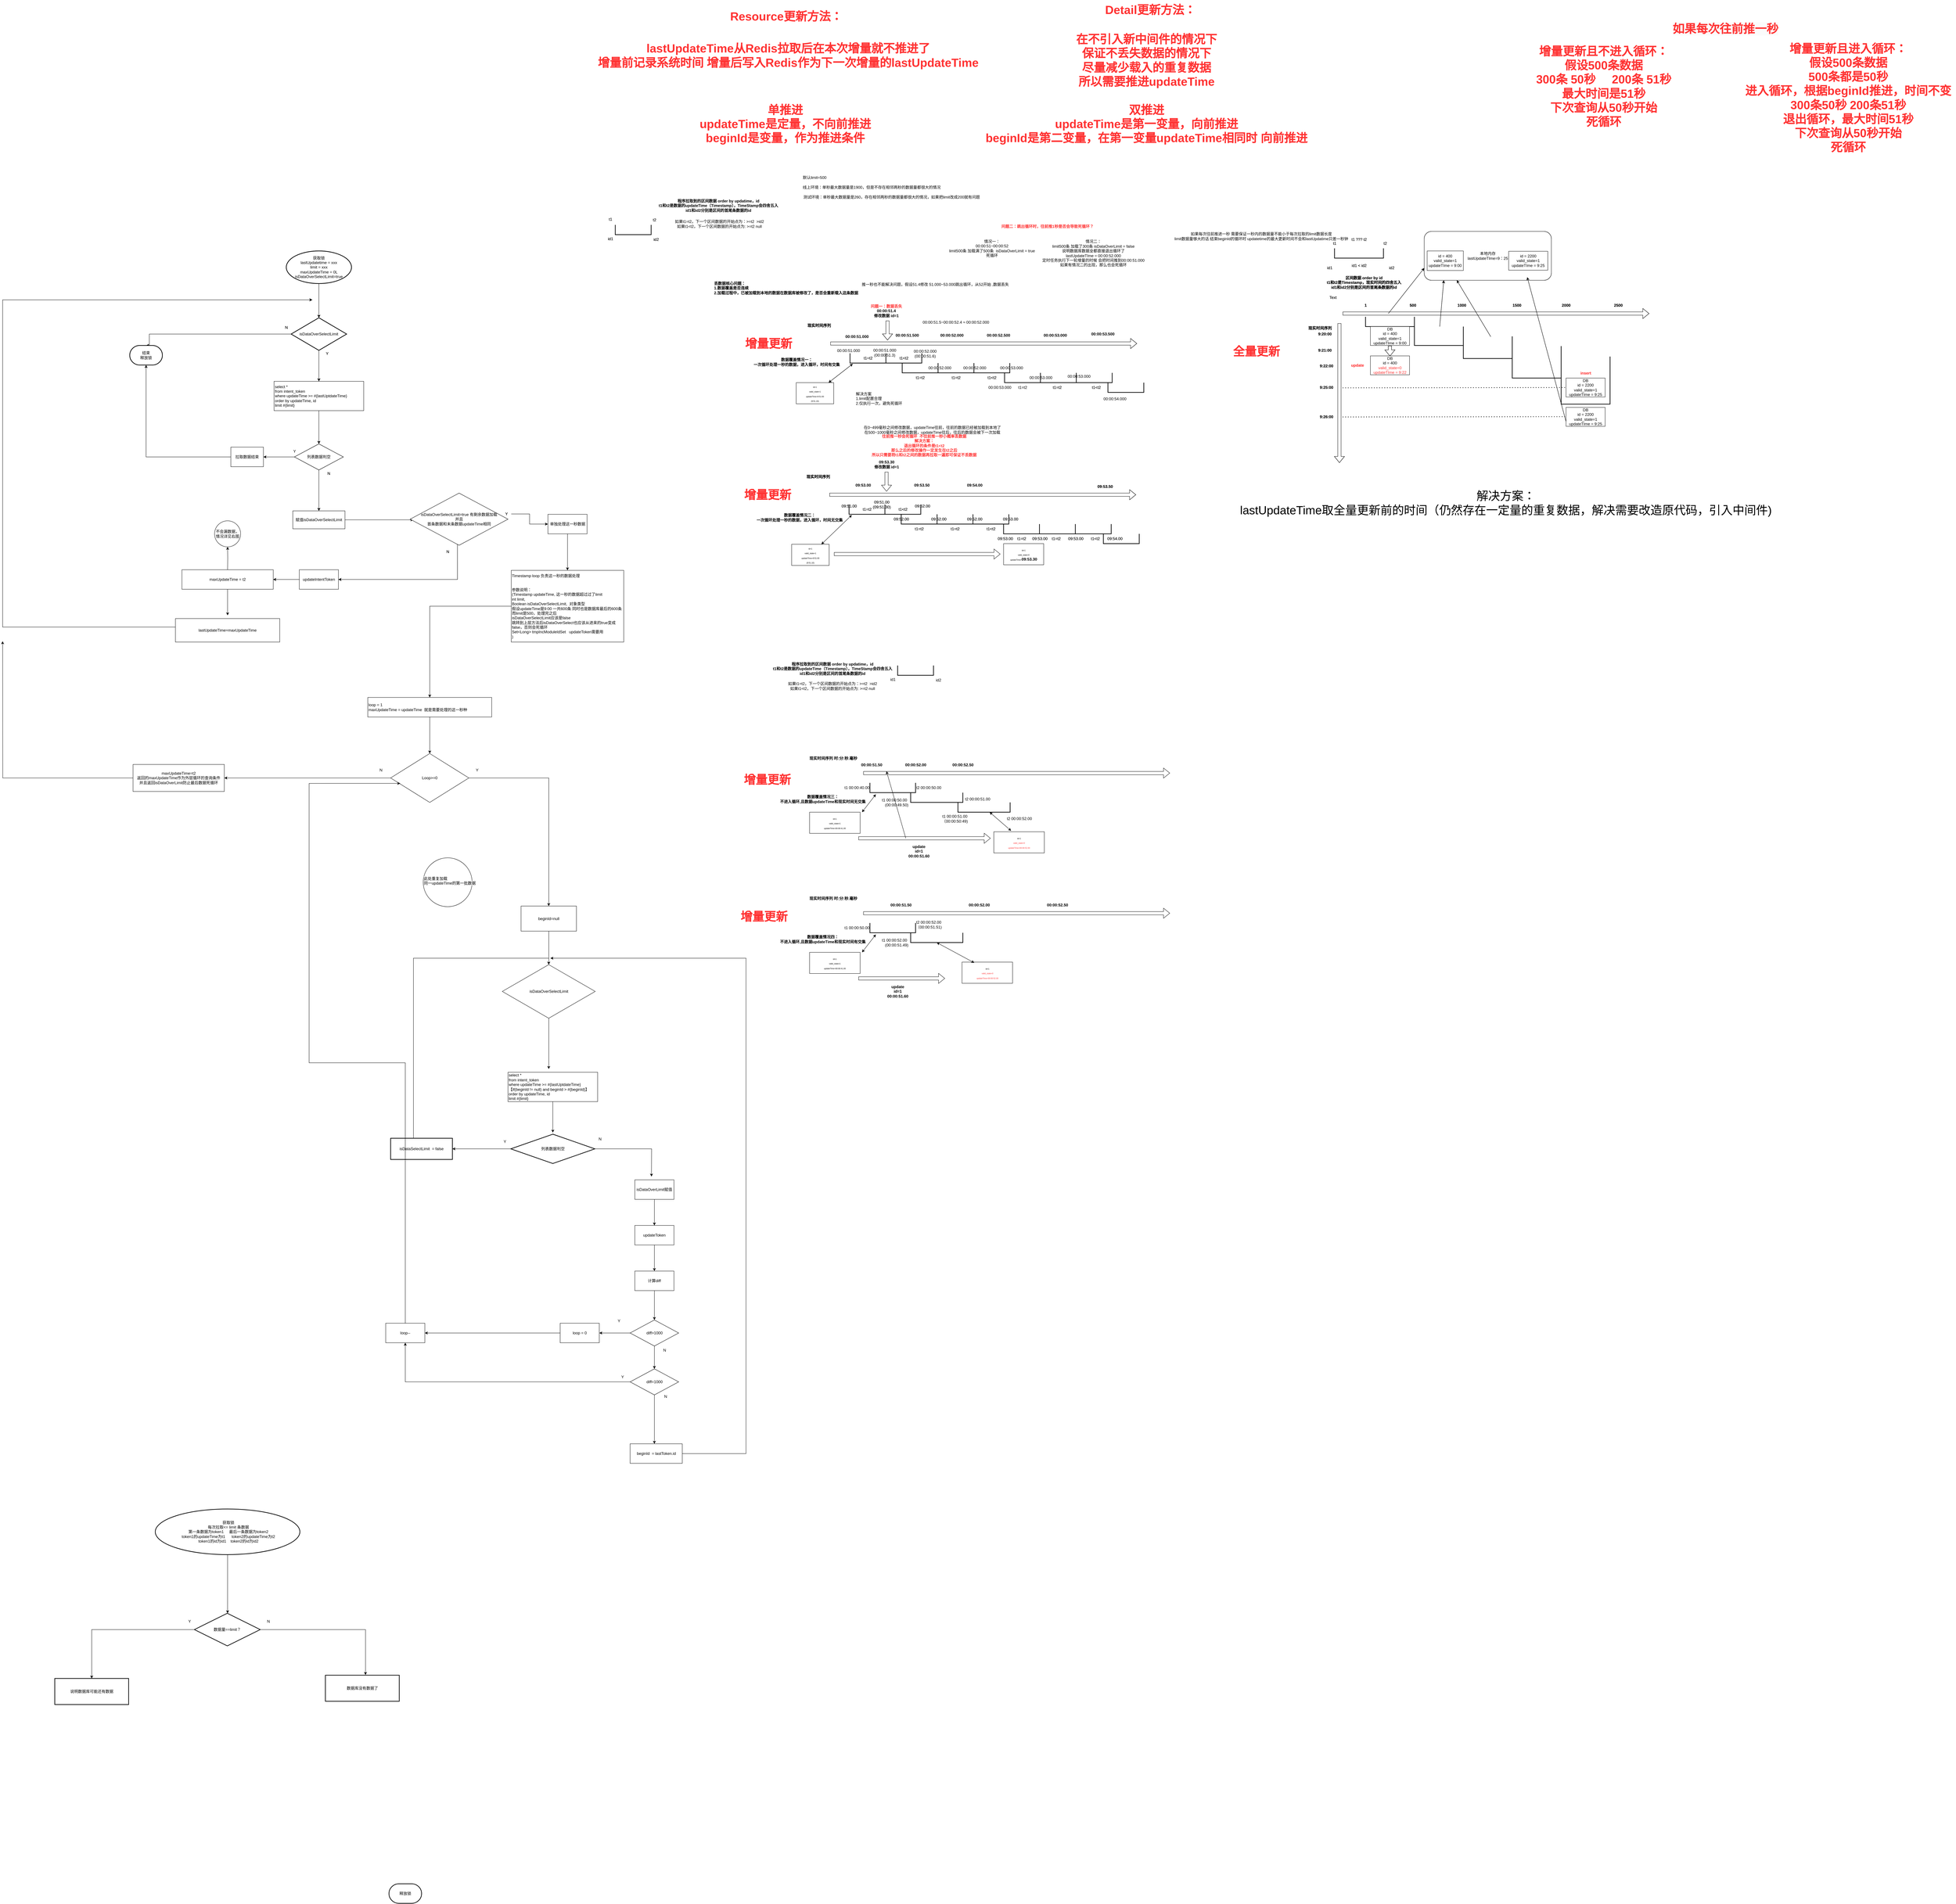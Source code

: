 <mxfile version="21.7.5" type="github">
  <diagram name="第 1 页" id="Zjm2JlXs56T9bLfwZ5cv">
    <mxGraphModel dx="3781" dy="1850" grid="1" gridSize="10" guides="1" tooltips="1" connect="1" arrows="1" fold="1" page="1" pageScale="1" pageWidth="827" pageHeight="1169" math="0" shadow="0">
      <root>
        <mxCell id="0" />
        <mxCell id="1" parent="0" />
        <mxCell id="8eTx1scZpe6bk8PXPmwQ-2" value="" style="shape=flexArrow;endArrow=classic;html=1;rounded=0;" parent="1" edge="1">
          <mxGeometry width="50" height="50" relative="1" as="geometry">
            <mxPoint x="239" y="414" as="sourcePoint" />
            <mxPoint x="1179" y="414" as="targetPoint" />
          </mxGeometry>
        </mxCell>
        <mxCell id="8eTx1scZpe6bk8PXPmwQ-8" value="" style="strokeWidth=2;html=1;shape=mxgraph.flowchart.annotation_1;align=left;pointerEvents=1;direction=north;" parent="1" vertex="1">
          <mxGeometry x="-421" y="50" width="110" height="30" as="geometry" />
        </mxCell>
        <mxCell id="8eTx1scZpe6bk8PXPmwQ-12" value="" style="strokeWidth=2;html=1;shape=mxgraph.flowchart.annotation_1;align=left;pointerEvents=1;direction=north;" parent="1" vertex="1">
          <mxGeometry x="409" y="444" width="110" height="30" as="geometry" />
        </mxCell>
        <mxCell id="8eTx1scZpe6bk8PXPmwQ-15" value="现实时间序列" style="text;html=1;align=center;verticalAlign=middle;resizable=0;points=[];autosize=1;strokeColor=none;fillColor=none;fontStyle=1" parent="1" vertex="1">
          <mxGeometry x="154" y="344" width="100" height="30" as="geometry" />
        </mxCell>
        <mxCell id="8eTx1scZpe6bk8PXPmwQ-16" value="数据覆盖情况一：&lt;br&gt;一次循环处理一秒的数据，进入循环，时间有交集" style="text;html=1;align=center;verticalAlign=middle;resizable=0;points=[];autosize=1;strokeColor=none;fillColor=none;fontStyle=1" parent="1" vertex="1">
          <mxGeometry x="-10" y="451" width="290" height="40" as="geometry" />
        </mxCell>
        <mxCell id="8eTx1scZpe6bk8PXPmwQ-17" style="edgeStyle=orthogonalEdgeStyle;shape=flexArrow;rounded=0;orthogonalLoop=1;jettySize=auto;html=1;exitX=0;exitY=0.5;exitDx=0;exitDy=0;exitPerimeter=0;" parent="1" source="8eTx1scZpe6bk8PXPmwQ-12" target="8eTx1scZpe6bk8PXPmwQ-12" edge="1">
          <mxGeometry relative="1" as="geometry" />
        </mxCell>
        <mxCell id="8eTx1scZpe6bk8PXPmwQ-18" value="00:00:51.000" style="text;html=1;align=center;verticalAlign=middle;resizable=0;points=[];autosize=1;strokeColor=none;fillColor=none;fontStyle=1" parent="1" vertex="1">
          <mxGeometry x="275" y="378" width="90" height="30" as="geometry" />
        </mxCell>
        <mxCell id="8eTx1scZpe6bk8PXPmwQ-22" value="00:00:51.000" style="text;html=1;align=center;verticalAlign=middle;resizable=0;points=[];autosize=1;strokeColor=none;fillColor=none;" parent="1" vertex="1">
          <mxGeometry x="249" y="421" width="90" height="30" as="geometry" />
        </mxCell>
        <mxCell id="8eTx1scZpe6bk8PXPmwQ-23" value="" style="strokeWidth=2;html=1;shape=mxgraph.flowchart.annotation_1;align=left;pointerEvents=1;direction=north;" parent="1" vertex="1">
          <mxGeometry x="459" y="474" width="110" height="30" as="geometry" />
        </mxCell>
        <mxCell id="8eTx1scZpe6bk8PXPmwQ-24" value="&lt;div style=&quot;text-align: left;&quot;&gt;&lt;span style=&quot;background-color: initial;&quot;&gt;00:00:52.000&lt;br&gt;&lt;/span&gt;&lt;/div&gt;(00:00:51.6)" style="text;html=1;align=center;verticalAlign=middle;resizable=0;points=[];autosize=1;strokeColor=none;fillColor=none;" parent="1" vertex="1">
          <mxGeometry x="484" y="425" width="90" height="40" as="geometry" />
        </mxCell>
        <mxCell id="8eTx1scZpe6bk8PXPmwQ-26" value="" style="strokeWidth=2;html=1;shape=mxgraph.flowchart.annotation_1;align=left;pointerEvents=1;direction=north;" parent="1" vertex="1">
          <mxGeometry x="299" y="444" width="110" height="30" as="geometry" />
        </mxCell>
        <mxCell id="8eTx1scZpe6bk8PXPmwQ-27" value="t1" style="text;html=1;align=center;verticalAlign=middle;resizable=0;points=[];autosize=1;strokeColor=none;fillColor=none;" parent="1" vertex="1">
          <mxGeometry x="-451" y="18" width="30" height="30" as="geometry" />
        </mxCell>
        <mxCell id="8eTx1scZpe6bk8PXPmwQ-28" value="id1" style="text;html=1;align=center;verticalAlign=middle;resizable=0;points=[];autosize=1;strokeColor=none;fillColor=none;" parent="1" vertex="1">
          <mxGeometry x="-456" y="78" width="40" height="30" as="geometry" />
        </mxCell>
        <mxCell id="8eTx1scZpe6bk8PXPmwQ-29" value="t2" style="text;html=1;align=center;verticalAlign=middle;resizable=0;points=[];autosize=1;strokeColor=none;fillColor=none;" parent="1" vertex="1">
          <mxGeometry x="-316" y="20" width="30" height="30" as="geometry" />
        </mxCell>
        <mxCell id="8eTx1scZpe6bk8PXPmwQ-30" value="id2" style="text;html=1;align=center;verticalAlign=middle;resizable=0;points=[];autosize=1;strokeColor=none;fillColor=none;" parent="1" vertex="1">
          <mxGeometry x="-316" y="80" width="40" height="30" as="geometry" />
        </mxCell>
        <mxCell id="8eTx1scZpe6bk8PXPmwQ-31" value="t1=t2" style="text;html=1;align=center;verticalAlign=middle;resizable=0;points=[];autosize=1;strokeColor=none;fillColor=none;" parent="1" vertex="1">
          <mxGeometry x="329" y="444" width="50" height="30" as="geometry" />
        </mxCell>
        <mxCell id="8eTx1scZpe6bk8PXPmwQ-32" value="如果t1=t2，下一个区间数据的开始点为：&amp;gt;=t2&amp;nbsp; &amp;gt;id2&lt;br&gt;如果t1&amp;lt;t2，下一个区间数据的开始点为: &amp;gt;=t2 null" style="text;html=1;align=center;verticalAlign=middle;resizable=0;points=[];autosize=1;strokeColor=none;fillColor=none;" parent="1" vertex="1">
          <mxGeometry x="-252" y="27" width="300" height="40" as="geometry" />
        </mxCell>
        <mxCell id="8eTx1scZpe6bk8PXPmwQ-34" value="t1&amp;lt;t2" style="text;html=1;align=center;verticalAlign=middle;resizable=0;points=[];autosize=1;strokeColor=none;fillColor=none;" parent="1" vertex="1">
          <mxGeometry x="439" y="444" width="50" height="30" as="geometry" />
        </mxCell>
        <mxCell id="8eTx1scZpe6bk8PXPmwQ-36" value="t1=t2" style="text;html=1;align=center;verticalAlign=middle;resizable=0;points=[];autosize=1;strokeColor=none;fillColor=none;" parent="1" vertex="1">
          <mxGeometry x="489" y="504" width="50" height="30" as="geometry" />
        </mxCell>
        <mxCell id="8eTx1scZpe6bk8PXPmwQ-37" value="" style="strokeWidth=2;html=1;shape=mxgraph.flowchart.annotation_1;align=left;pointerEvents=1;direction=north;" parent="1" vertex="1">
          <mxGeometry x="569" y="474" width="110" height="30" as="geometry" />
        </mxCell>
        <mxCell id="8eTx1scZpe6bk8PXPmwQ-42" value="" style="strokeWidth=2;html=1;shape=mxgraph.flowchart.annotation_1;align=left;pointerEvents=1;direction=north;" parent="1" vertex="1">
          <mxGeometry x="773" y="504" width="110" height="30" as="geometry" />
        </mxCell>
        <mxCell id="8eTx1scZpe6bk8PXPmwQ-44" value="t1=t2" style="text;html=1;align=center;verticalAlign=middle;resizable=0;points=[];autosize=1;strokeColor=none;fillColor=none;" parent="1" vertex="1">
          <mxGeometry x="599" y="504" width="50" height="30" as="geometry" />
        </mxCell>
        <mxCell id="8eTx1scZpe6bk8PXPmwQ-45" value="t1&amp;lt;t2" style="text;html=1;align=center;verticalAlign=middle;resizable=0;points=[];autosize=1;strokeColor=none;fillColor=none;" parent="1" vertex="1">
          <mxGeometry x="709" y="504" width="50" height="30" as="geometry" />
        </mxCell>
        <mxCell id="8eTx1scZpe6bk8PXPmwQ-46" value="" style="strokeWidth=2;html=1;shape=mxgraph.flowchart.annotation_1;align=left;pointerEvents=1;direction=north;" parent="1" vertex="1">
          <mxGeometry x="679" y="474" width="110" height="30" as="geometry" />
        </mxCell>
        <mxCell id="8eTx1scZpe6bk8PXPmwQ-50" value="" style="strokeWidth=2;html=1;shape=mxgraph.flowchart.annotation_1;align=left;pointerEvents=1;direction=north;" parent="1" vertex="1">
          <mxGeometry x="883" y="504" width="110" height="30" as="geometry" />
        </mxCell>
        <mxCell id="8eTx1scZpe6bk8PXPmwQ-52" value="t1=t2" style="text;html=1;align=center;verticalAlign=middle;resizable=0;points=[];autosize=1;strokeColor=none;fillColor=none;" parent="1" vertex="1">
          <mxGeometry x="803" y="534" width="50" height="30" as="geometry" />
        </mxCell>
        <mxCell id="8eTx1scZpe6bk8PXPmwQ-53" value="t1=t2" style="text;html=1;align=center;verticalAlign=middle;resizable=0;points=[];autosize=1;strokeColor=none;fillColor=none;" parent="1" vertex="1">
          <mxGeometry x="909" y="534" width="50" height="30" as="geometry" />
        </mxCell>
        <mxCell id="8eTx1scZpe6bk8PXPmwQ-54" value="" style="strokeWidth=2;html=1;shape=mxgraph.flowchart.annotation_1;align=left;pointerEvents=1;direction=north;" parent="1" vertex="1">
          <mxGeometry x="993" y="504" width="110" height="30" as="geometry" />
        </mxCell>
        <mxCell id="8eTx1scZpe6bk8PXPmwQ-55" value="t1&amp;lt;t2" style="text;html=1;align=center;verticalAlign=middle;resizable=0;points=[];autosize=1;strokeColor=none;fillColor=none;" parent="1" vertex="1">
          <mxGeometry x="1029" y="534" width="50" height="30" as="geometry" />
        </mxCell>
        <mxCell id="Ntxb1XvlZdcsDZPh0-gk-2" value="&lt;font color=&quot;#ff3333&quot; style=&quot;font-size: 36px;&quot;&gt;增量更新&lt;/font&gt;" style="text;html=1;align=center;verticalAlign=middle;resizable=0;points=[];autosize=1;strokeColor=none;fillColor=none;fontStyle=1" parent="1" vertex="1">
          <mxGeometry x="-36" y="384" width="170" height="60" as="geometry" />
        </mxCell>
        <mxCell id="Ntxb1XvlZdcsDZPh0-gk-94" value="" style="shape=flexArrow;endArrow=classic;html=1;rounded=0;" parent="1" edge="1">
          <mxGeometry width="50" height="50" relative="1" as="geometry">
            <mxPoint x="414" y="344" as="sourcePoint" />
            <mxPoint x="414" y="404" as="targetPoint" />
          </mxGeometry>
        </mxCell>
        <mxCell id="Ntxb1XvlZdcsDZPh0-gk-97" value="&lt;font style=&quot;font-size: 6px;&quot;&gt;id=1&lt;br&gt;valid_state=1&lt;br&gt;updateTime=9:51:00&lt;br&gt;(9:51.10)&lt;/font&gt;" style="whiteSpace=wrap;html=1;" parent="1" vertex="1">
          <mxGeometry x="134" y="534" width="115" height="65" as="geometry" />
        </mxCell>
        <mxCell id="Ntxb1XvlZdcsDZPh0-gk-98" value="" style="endArrow=classic;startArrow=classic;html=1;rounded=0;exitX=-0.079;exitY=0.077;exitDx=0;exitDy=0;exitPerimeter=0;" parent="1" source="8eTx1scZpe6bk8PXPmwQ-26" target="Ntxb1XvlZdcsDZPh0-gk-97" edge="1">
          <mxGeometry width="50" height="50" relative="1" as="geometry">
            <mxPoint x="254" y="534" as="sourcePoint" />
            <mxPoint x="304" y="484" as="targetPoint" />
          </mxGeometry>
        </mxCell>
        <mxCell id="Ntxb1XvlZdcsDZPh0-gk-102" value="如果每次往前推进一秒 需要保证一秒内的数据量不能小于每次拉取的limit数据长度&lt;br&gt;limit数据量够大的话 结束beginId的循环时 updatetime的最大更新时间不会和lastUpdatime只差一秒钟&lt;br&gt;" style="text;html=1;align=center;verticalAlign=middle;resizable=0;points=[];autosize=1;strokeColor=none;fillColor=none;" parent="1" vertex="1">
          <mxGeometry x="1280" y="65" width="560" height="40" as="geometry" />
        </mxCell>
        <mxCell id="Ntxb1XvlZdcsDZPh0-gk-103" value="在0~499毫秒之间修改数据，updateTime往前，往前的数据已经被加载到本地了&lt;br&gt;在500~1000毫秒之间修改数据，updateTime往后，往后的数据会被下一次加载" style="text;html=1;align=center;verticalAlign=middle;resizable=0;points=[];autosize=1;strokeColor=none;fillColor=none;" parent="1" vertex="1">
          <mxGeometry x="331" y="659" width="440" height="40" as="geometry" />
        </mxCell>
        <mxCell id="Ntxb1XvlZdcsDZPh0-gk-114" style="edgeStyle=orthogonalEdgeStyle;rounded=0;orthogonalLoop=1;jettySize=auto;html=1;entryX=0.5;entryY=0;entryDx=0;entryDy=0;entryPerimeter=0;" parent="1" source="Ntxb1XvlZdcsDZPh0-gk-110" target="Ntxb1XvlZdcsDZPh0-gk-113" edge="1">
          <mxGeometry relative="1" as="geometry">
            <Array as="points">
              <mxPoint x="-1850" y="385" />
              <mxPoint x="-1850" y="420" />
            </Array>
          </mxGeometry>
        </mxCell>
        <mxCell id="Ntxb1XvlZdcsDZPh0-gk-118" style="edgeStyle=orthogonalEdgeStyle;rounded=0;orthogonalLoop=1;jettySize=auto;html=1;exitX=0.5;exitY=1;exitDx=0;exitDy=0;exitPerimeter=0;entryX=0.5;entryY=0;entryDx=0;entryDy=0;" parent="1" source="Ntxb1XvlZdcsDZPh0-gk-110" target="Ntxb1XvlZdcsDZPh0-gk-117" edge="1">
          <mxGeometry relative="1" as="geometry" />
        </mxCell>
        <mxCell id="Ntxb1XvlZdcsDZPh0-gk-110" value="isDataOverSelectLimit" style="strokeWidth=2;html=1;shape=mxgraph.flowchart.decision;whiteSpace=wrap;" parent="1" vertex="1">
          <mxGeometry x="-1415" y="335" width="170" height="100" as="geometry" />
        </mxCell>
        <mxCell id="Ntxb1XvlZdcsDZPh0-gk-112" value="" style="edgeStyle=orthogonalEdgeStyle;rounded=0;orthogonalLoop=1;jettySize=auto;html=1;" parent="1" source="Ntxb1XvlZdcsDZPh0-gk-111" target="Ntxb1XvlZdcsDZPh0-gk-110" edge="1">
          <mxGeometry relative="1" as="geometry" />
        </mxCell>
        <mxCell id="Ntxb1XvlZdcsDZPh0-gk-111" value="获取锁&lt;br&gt;lastUpdatetime = xxx&lt;br&gt;limit = xxx&lt;br&gt;maxUpdateTime = 0L&lt;br&gt;isDataOverSelectLimit=true" style="strokeWidth=2;html=1;shape=mxgraph.flowchart.start_1;whiteSpace=wrap;" parent="1" vertex="1">
          <mxGeometry x="-1430" y="130" width="200" height="100" as="geometry" />
        </mxCell>
        <mxCell id="Ntxb1XvlZdcsDZPh0-gk-113" value="结束&lt;br&gt;释放锁" style="strokeWidth=2;html=1;shape=mxgraph.flowchart.terminator;whiteSpace=wrap;" parent="1" vertex="1">
          <mxGeometry x="-1910" y="420" width="100" height="60" as="geometry" />
        </mxCell>
        <mxCell id="Ntxb1XvlZdcsDZPh0-gk-115" value="N" style="text;html=1;align=center;verticalAlign=middle;resizable=0;points=[];autosize=1;strokeColor=none;fillColor=none;" parent="1" vertex="1">
          <mxGeometry x="-1445" y="350" width="30" height="30" as="geometry" />
        </mxCell>
        <mxCell id="Ntxb1XvlZdcsDZPh0-gk-123" value="" style="edgeStyle=orthogonalEdgeStyle;rounded=0;orthogonalLoop=1;jettySize=auto;html=1;" parent="1" source="Ntxb1XvlZdcsDZPh0-gk-117" target="Ntxb1XvlZdcsDZPh0-gk-122" edge="1">
          <mxGeometry relative="1" as="geometry" />
        </mxCell>
        <mxCell id="Ntxb1XvlZdcsDZPh0-gk-117" value="select *&lt;br&gt;from intent_token&lt;br&gt;where updateTime &amp;gt;= #{lastUptdateTime}&lt;br&gt;order by updateTime, id&lt;br&gt;limit #{limit}" style="whiteSpace=wrap;html=1;align=left;" parent="1" vertex="1">
          <mxGeometry x="-1467.5" y="530" width="275" height="90" as="geometry" />
        </mxCell>
        <mxCell id="Ntxb1XvlZdcsDZPh0-gk-119" value="Y" style="text;html=1;align=center;verticalAlign=middle;resizable=0;points=[];autosize=1;strokeColor=none;fillColor=none;" parent="1" vertex="1">
          <mxGeometry x="-1320" y="430" width="30" height="30" as="geometry" />
        </mxCell>
        <mxCell id="Ntxb1XvlZdcsDZPh0-gk-144" value="" style="edgeStyle=orthogonalEdgeStyle;rounded=0;orthogonalLoop=1;jettySize=auto;html=1;" parent="1" source="Ntxb1XvlZdcsDZPh0-gk-122" target="Ntxb1XvlZdcsDZPh0-gk-143" edge="1">
          <mxGeometry relative="1" as="geometry" />
        </mxCell>
        <mxCell id="Ntxb1XvlZdcsDZPh0-gk-122" value="数据判空" style="rhombus;whiteSpace=wrap;html=1;" parent="1" vertex="1">
          <mxGeometry x="-1405" y="722" width="150" height="80" as="geometry" />
        </mxCell>
        <mxCell id="Ntxb1XvlZdcsDZPh0-gk-126" value="Y" style="text;html=1;align=center;verticalAlign=middle;resizable=0;points=[];autosize=1;strokeColor=none;fillColor=none;" parent="1" vertex="1">
          <mxGeometry x="-1420" y="730" width="30" height="30" as="geometry" />
        </mxCell>
        <mxCell id="Ntxb1XvlZdcsDZPh0-gk-131" value="" style="edgeStyle=orthogonalEdgeStyle;rounded=0;orthogonalLoop=1;jettySize=auto;html=1;exitX=1;exitY=0.5;exitDx=0;exitDy=0;" parent="1" source="Ntxb1XvlZdcsDZPh0-gk-143" edge="1">
          <mxGeometry relative="1" as="geometry">
            <mxPoint x="-1225" y="955.0" as="sourcePoint" />
            <mxPoint x="-1040" y="955" as="targetPoint" />
          </mxGeometry>
        </mxCell>
        <mxCell id="Ntxb1XvlZdcsDZPh0-gk-147" style="edgeStyle=orthogonalEdgeStyle;rounded=0;orthogonalLoop=1;jettySize=auto;html=1;entryX=1;entryY=0.5;entryDx=0;entryDy=0;" parent="1" target="Ntxb1XvlZdcsDZPh0-gk-137" edge="1">
          <mxGeometry relative="1" as="geometry">
            <Array as="points">
              <mxPoint x="-905" y="1138" />
            </Array>
            <mxPoint x="-904.941" y="1029.967" as="sourcePoint" />
          </mxGeometry>
        </mxCell>
        <mxCell id="Ntxb1XvlZdcsDZPh0-gk-132" value="N" style="text;html=1;align=center;verticalAlign=middle;resizable=0;points=[];autosize=1;strokeColor=none;fillColor=none;" parent="1" vertex="1">
          <mxGeometry x="-1315" y="798" width="30" height="30" as="geometry" />
        </mxCell>
        <mxCell id="Ntxb1XvlZdcsDZPh0-gk-133" value="Timestamp loop 负责这一秒的数据处理&lt;br&gt;(Timestamp updateTime, 这一秒的数据超过过了limit&lt;br&gt;int limit, &lt;br&gt;&lt;div style=&quot;&quot;&gt;Boolean isDataOverSelectLimit,&amp;nbsp; 对象类型 &lt;br&gt;假设updateTime是9:00 一共600条 同时也是数据库最后的600条 而limit是500，处理完之后&lt;/div&gt;isDataOverSelectLimit应该是false&lt;div style=&quot;&quot;&gt;跳转到上层方法后isDataOverSelect也应该从进来的true变成false，否则会死循环&lt;span style=&quot;background-color: initial;&quot;&gt;&lt;br&gt;Set&amp;lt;Long&amp;gt; tmpIncModuleIdSet&amp;nbsp; &amp;nbsp;updateToken要用&lt;br&gt;)&amp;nbsp;&lt;/span&gt;&lt;/div&gt;" style="whiteSpace=wrap;html=1;align=left;" parent="1" vertex="1">
          <mxGeometry x="-740" y="1110" width="345" height="220" as="geometry" />
        </mxCell>
        <mxCell id="Ntxb1XvlZdcsDZPh0-gk-140" value="" style="edgeStyle=orthogonalEdgeStyle;rounded=0;orthogonalLoop=1;jettySize=auto;html=1;" parent="1" source="Ntxb1XvlZdcsDZPh0-gk-137" target="Ntxb1XvlZdcsDZPh0-gk-139" edge="1">
          <mxGeometry relative="1" as="geometry" />
        </mxCell>
        <mxCell id="Ntxb1XvlZdcsDZPh0-gk-137" value="updateIntentToken" style="whiteSpace=wrap;html=1;" parent="1" vertex="1">
          <mxGeometry x="-1390" y="1108" width="120" height="60" as="geometry" />
        </mxCell>
        <mxCell id="Ntxb1XvlZdcsDZPh0-gk-149" value="" style="edgeStyle=orthogonalEdgeStyle;rounded=0;orthogonalLoop=1;jettySize=auto;html=1;" parent="1" source="Ntxb1XvlZdcsDZPh0-gk-139" edge="1">
          <mxGeometry relative="1" as="geometry">
            <mxPoint x="-1610" y="1248" as="targetPoint" />
          </mxGeometry>
        </mxCell>
        <mxCell id="Ntxb1XvlZdcsDZPh0-gk-139" value="maxUpdateTime = t2" style="whiteSpace=wrap;html=1;" parent="1" vertex="1">
          <mxGeometry x="-1750" y="1108" width="280" height="60" as="geometry" />
        </mxCell>
        <mxCell id="Ntxb1XvlZdcsDZPh0-gk-143" value="isDataOverSelectLimit" style="whiteSpace=wrap;html=1;" parent="1" vertex="1">
          <mxGeometry x="-1410" y="927.5" width="160" height="55" as="geometry" />
        </mxCell>
        <mxCell id="Ntxb1XvlZdcsDZPh0-gk-145" value="Y" style="text;html=1;align=center;verticalAlign=middle;resizable=0;points=[];autosize=1;strokeColor=none;fillColor=none;" parent="1" vertex="1">
          <mxGeometry x="-770" y="922" width="30" height="30" as="geometry" />
        </mxCell>
        <mxCell id="Ntxb1XvlZdcsDZPh0-gk-146" value="N" style="text;html=1;align=center;verticalAlign=middle;resizable=0;points=[];autosize=1;strokeColor=none;fillColor=none;" parent="1" vertex="1">
          <mxGeometry x="-950" y="1038" width="30" height="30" as="geometry" />
        </mxCell>
        <mxCell id="Ntxb1XvlZdcsDZPh0-gk-150" style="edgeStyle=orthogonalEdgeStyle;rounded=0;orthogonalLoop=1;jettySize=auto;html=1;exitX=0;exitY=0.5;exitDx=0;exitDy=0;" parent="1" edge="1">
          <mxGeometry relative="1" as="geometry">
            <mxPoint x="-1350" y="280" as="targetPoint" />
            <mxPoint x="-1770" y="1284.0" as="sourcePoint" />
            <Array as="points">
              <mxPoint x="-2300" y="1284" />
              <mxPoint x="-2300" y="280" />
            </Array>
          </mxGeometry>
        </mxCell>
        <mxCell id="Mguj6qo9-BzR1XpOUaJ4-1" value="" style="shape=flexArrow;endArrow=classic;html=1;rounded=0;" parent="1" edge="1">
          <mxGeometry width="50" height="50" relative="1" as="geometry">
            <mxPoint x="239" y="414" as="sourcePoint" />
            <mxPoint x="1179" y="414" as="targetPoint" />
          </mxGeometry>
        </mxCell>
        <mxCell id="Mguj6qo9-BzR1XpOUaJ4-2" value="00:00:52.000" style="text;html=1;align=center;verticalAlign=middle;resizable=0;points=[];autosize=1;strokeColor=none;fillColor=none;fontStyle=1" parent="1" vertex="1">
          <mxGeometry x="566" y="374" width="90" height="30" as="geometry" />
        </mxCell>
        <mxCell id="Mguj6qo9-BzR1XpOUaJ4-5" value="" style="strokeWidth=2;html=1;shape=mxgraph.flowchart.annotation_1;align=left;pointerEvents=1;direction=north;" parent="1" vertex="1">
          <mxGeometry x="-421" y="50" width="110" height="30" as="geometry" />
        </mxCell>
        <mxCell id="Mguj6qo9-BzR1XpOUaJ4-6" value="00:00:51.500" style="text;html=1;align=center;verticalAlign=middle;resizable=0;points=[];autosize=1;strokeColor=none;fillColor=none;fontStyle=1" parent="1" vertex="1">
          <mxGeometry x="429" y="374" width="90" height="30" as="geometry" />
        </mxCell>
        <mxCell id="Mguj6qo9-BzR1XpOUaJ4-8" value="" style="strokeWidth=2;html=1;shape=mxgraph.flowchart.annotation_1;align=left;pointerEvents=1;direction=north;" parent="1" vertex="1">
          <mxGeometry x="409" y="444" width="110" height="30" as="geometry" />
        </mxCell>
        <mxCell id="Mguj6qo9-BzR1XpOUaJ4-9" value="00:00:51.000&lt;br&gt;(00:00:51.3)" style="text;html=1;align=center;verticalAlign=middle;resizable=0;points=[];autosize=1;strokeColor=none;fillColor=none;" parent="1" vertex="1">
          <mxGeometry x="360" y="422" width="90" height="40" as="geometry" />
        </mxCell>
        <mxCell id="Mguj6qo9-BzR1XpOUaJ4-10" value="现实时间序列" style="text;html=1;align=center;verticalAlign=middle;resizable=0;points=[];autosize=1;strokeColor=none;fillColor=none;fontStyle=1" parent="1" vertex="1">
          <mxGeometry x="154" y="344" width="100" height="30" as="geometry" />
        </mxCell>
        <mxCell id="Mguj6qo9-BzR1XpOUaJ4-12" style="edgeStyle=orthogonalEdgeStyle;shape=flexArrow;rounded=0;orthogonalLoop=1;jettySize=auto;html=1;exitX=0;exitY=0.5;exitDx=0;exitDy=0;exitPerimeter=0;" parent="1" source="Mguj6qo9-BzR1XpOUaJ4-8" target="Mguj6qo9-BzR1XpOUaJ4-8" edge="1">
          <mxGeometry relative="1" as="geometry" />
        </mxCell>
        <mxCell id="Mguj6qo9-BzR1XpOUaJ4-18" value="" style="strokeWidth=2;html=1;shape=mxgraph.flowchart.annotation_1;align=left;pointerEvents=1;direction=north;" parent="1" vertex="1">
          <mxGeometry x="299" y="444" width="110" height="30" as="geometry" />
        </mxCell>
        <mxCell id="Mguj6qo9-BzR1XpOUaJ4-19" value="t1" style="text;html=1;align=center;verticalAlign=middle;resizable=0;points=[];autosize=1;strokeColor=none;fillColor=none;" parent="1" vertex="1">
          <mxGeometry x="-451" y="18" width="30" height="30" as="geometry" />
        </mxCell>
        <mxCell id="Mguj6qo9-BzR1XpOUaJ4-20" value="id1" style="text;html=1;align=center;verticalAlign=middle;resizable=0;points=[];autosize=1;strokeColor=none;fillColor=none;" parent="1" vertex="1">
          <mxGeometry x="-456" y="78" width="40" height="30" as="geometry" />
        </mxCell>
        <mxCell id="Mguj6qo9-BzR1XpOUaJ4-21" value="t2" style="text;html=1;align=center;verticalAlign=middle;resizable=0;points=[];autosize=1;strokeColor=none;fillColor=none;" parent="1" vertex="1">
          <mxGeometry x="-316" y="20" width="30" height="30" as="geometry" />
        </mxCell>
        <mxCell id="Mguj6qo9-BzR1XpOUaJ4-22" value="id2" style="text;html=1;align=center;verticalAlign=middle;resizable=0;points=[];autosize=1;strokeColor=none;fillColor=none;" parent="1" vertex="1">
          <mxGeometry x="-316" y="80" width="40" height="30" as="geometry" />
        </mxCell>
        <mxCell id="Mguj6qo9-BzR1XpOUaJ4-23" value="t1=t2" style="text;html=1;align=center;verticalAlign=middle;resizable=0;points=[];autosize=1;strokeColor=none;fillColor=none;" parent="1" vertex="1">
          <mxGeometry x="329" y="444" width="50" height="30" as="geometry" />
        </mxCell>
        <mxCell id="Mguj6qo9-BzR1XpOUaJ4-25" value="t1&amp;lt;t2" style="text;html=1;align=center;verticalAlign=middle;resizable=0;points=[];autosize=1;strokeColor=none;fillColor=none;" parent="1" vertex="1">
          <mxGeometry x="439" y="444" width="50" height="30" as="geometry" />
        </mxCell>
        <mxCell id="Mguj6qo9-BzR1XpOUaJ4-27" value="t1=t2" style="text;html=1;align=center;verticalAlign=middle;resizable=0;points=[];autosize=1;strokeColor=none;fillColor=none;" parent="1" vertex="1">
          <mxGeometry x="489" y="504" width="50" height="30" as="geometry" />
        </mxCell>
        <mxCell id="Mguj6qo9-BzR1XpOUaJ4-33" value="t1=t2" style="text;html=1;align=center;verticalAlign=middle;resizable=0;points=[];autosize=1;strokeColor=none;fillColor=none;" parent="1" vertex="1">
          <mxGeometry x="599" y="504" width="50" height="30" as="geometry" />
        </mxCell>
        <mxCell id="Mguj6qo9-BzR1XpOUaJ4-34" value="t1&amp;lt;t2" style="text;html=1;align=center;verticalAlign=middle;resizable=0;points=[];autosize=1;strokeColor=none;fillColor=none;" parent="1" vertex="1">
          <mxGeometry x="709" y="504" width="50" height="30" as="geometry" />
        </mxCell>
        <mxCell id="Mguj6qo9-BzR1XpOUaJ4-38" value="" style="strokeWidth=2;html=1;shape=mxgraph.flowchart.annotation_1;align=left;pointerEvents=1;direction=north;" parent="1" vertex="1">
          <mxGeometry x="883" y="504" width="110" height="30" as="geometry" />
        </mxCell>
        <mxCell id="Mguj6qo9-BzR1XpOUaJ4-41" value="t1=t2" style="text;html=1;align=center;verticalAlign=middle;resizable=0;points=[];autosize=1;strokeColor=none;fillColor=none;" parent="1" vertex="1">
          <mxGeometry x="909" y="534" width="50" height="30" as="geometry" />
        </mxCell>
        <mxCell id="Mguj6qo9-BzR1XpOUaJ4-42" value="" style="strokeWidth=2;html=1;shape=mxgraph.flowchart.annotation_1;align=left;pointerEvents=1;direction=north;" parent="1" vertex="1">
          <mxGeometry x="993" y="504" width="110" height="30" as="geometry" />
        </mxCell>
        <mxCell id="Mguj6qo9-BzR1XpOUaJ4-43" value="t1&amp;lt;t2" style="text;html=1;align=center;verticalAlign=middle;resizable=0;points=[];autosize=1;strokeColor=none;fillColor=none;" parent="1" vertex="1">
          <mxGeometry x="1029" y="534" width="50" height="30" as="geometry" />
        </mxCell>
        <mxCell id="Mguj6qo9-BzR1XpOUaJ4-46" value="&lt;font color=&quot;#ff3333&quot; style=&quot;font-size: 36px;&quot;&gt;增量更新&lt;/font&gt;" style="text;html=1;align=center;verticalAlign=middle;resizable=0;points=[];autosize=1;strokeColor=none;fillColor=none;fontStyle=1" parent="1" vertex="1">
          <mxGeometry x="-36" y="384" width="170" height="60" as="geometry" />
        </mxCell>
        <mxCell id="Mguj6qo9-BzR1XpOUaJ4-92" value="" style="shape=flexArrow;endArrow=classic;html=1;rounded=0;" parent="1" edge="1">
          <mxGeometry width="50" height="50" relative="1" as="geometry">
            <mxPoint x="414" y="344" as="sourcePoint" />
            <mxPoint x="414" y="404" as="targetPoint" />
          </mxGeometry>
        </mxCell>
        <mxCell id="Mguj6qo9-BzR1XpOUaJ4-93" value="&lt;b&gt;&lt;font color=&quot;#ff3333&quot;&gt;问题一：数据丢失&lt;/font&gt;&lt;br&gt;00:00:51.4&lt;br&gt;修改数据 id=1&lt;/b&gt;" style="text;html=1;align=center;verticalAlign=middle;resizable=0;points=[];autosize=1;strokeColor=none;fillColor=none;" parent="1" vertex="1">
          <mxGeometry x="350" y="284" width="120" height="60" as="geometry" />
        </mxCell>
        <mxCell id="Mguj6qo9-BzR1XpOUaJ4-94" value="&lt;font style=&quot;font-size: 6px;&quot;&gt;id=1&lt;br&gt;valid_state=1&lt;br&gt;updateTime=9:51:00&lt;br&gt;(9:51.10)&lt;/font&gt;" style="whiteSpace=wrap;html=1;" parent="1" vertex="1">
          <mxGeometry x="134" y="534" width="115" height="65" as="geometry" />
        </mxCell>
        <mxCell id="Mguj6qo9-BzR1XpOUaJ4-95" value="" style="endArrow=classic;startArrow=classic;html=1;rounded=0;exitX=-0.079;exitY=0.077;exitDx=0;exitDy=0;exitPerimeter=0;" parent="1" source="Mguj6qo9-BzR1XpOUaJ4-18" target="Mguj6qo9-BzR1XpOUaJ4-94" edge="1">
          <mxGeometry width="50" height="50" relative="1" as="geometry">
            <mxPoint x="254" y="534" as="sourcePoint" />
            <mxPoint x="304" y="484" as="targetPoint" />
          </mxGeometry>
        </mxCell>
        <mxCell id="Mguj6qo9-BzR1XpOUaJ4-99" style="edgeStyle=orthogonalEdgeStyle;rounded=0;orthogonalLoop=1;jettySize=auto;html=1;entryX=0.5;entryY=0;entryDx=0;entryDy=0;entryPerimeter=0;" parent="1" source="Mguj6qo9-BzR1XpOUaJ4-101" target="Mguj6qo9-BzR1XpOUaJ4-104" edge="1">
          <mxGeometry relative="1" as="geometry">
            <Array as="points">
              <mxPoint x="-1850" y="385" />
              <mxPoint x="-1850" y="420" />
            </Array>
          </mxGeometry>
        </mxCell>
        <mxCell id="Mguj6qo9-BzR1XpOUaJ4-100" style="edgeStyle=orthogonalEdgeStyle;rounded=0;orthogonalLoop=1;jettySize=auto;html=1;exitX=0.5;exitY=1;exitDx=0;exitDy=0;exitPerimeter=0;entryX=0.5;entryY=0;entryDx=0;entryDy=0;" parent="1" source="Mguj6qo9-BzR1XpOUaJ4-101" target="Mguj6qo9-BzR1XpOUaJ4-107" edge="1">
          <mxGeometry relative="1" as="geometry" />
        </mxCell>
        <mxCell id="Mguj6qo9-BzR1XpOUaJ4-101" value="isDataOverSelectLimit" style="strokeWidth=2;html=1;shape=mxgraph.flowchart.decision;whiteSpace=wrap;" parent="1" vertex="1">
          <mxGeometry x="-1415" y="335" width="170" height="100" as="geometry" />
        </mxCell>
        <mxCell id="Mguj6qo9-BzR1XpOUaJ4-102" value="" style="edgeStyle=orthogonalEdgeStyle;rounded=0;orthogonalLoop=1;jettySize=auto;html=1;" parent="1" source="Mguj6qo9-BzR1XpOUaJ4-103" target="Mguj6qo9-BzR1XpOUaJ4-101" edge="1">
          <mxGeometry relative="1" as="geometry" />
        </mxCell>
        <mxCell id="Mguj6qo9-BzR1XpOUaJ4-103" value="获取锁&lt;br&gt;lastUpdatetime = xxx&lt;br&gt;limit = xxx&lt;br&gt;maxUpdateTime = 0L&lt;br&gt;isDataOverSelectLimit=true" style="strokeWidth=2;html=1;shape=mxgraph.flowchart.start_1;whiteSpace=wrap;" parent="1" vertex="1">
          <mxGeometry x="-1430" y="130" width="200" height="100" as="geometry" />
        </mxCell>
        <mxCell id="Mguj6qo9-BzR1XpOUaJ4-104" value="结束&lt;br&gt;释放锁" style="strokeWidth=2;html=1;shape=mxgraph.flowchart.terminator;whiteSpace=wrap;" parent="1" vertex="1">
          <mxGeometry x="-1910" y="420" width="100" height="60" as="geometry" />
        </mxCell>
        <mxCell id="Mguj6qo9-BzR1XpOUaJ4-105" value="N" style="text;html=1;align=center;verticalAlign=middle;resizable=0;points=[];autosize=1;strokeColor=none;fillColor=none;" parent="1" vertex="1">
          <mxGeometry x="-1445" y="350" width="30" height="30" as="geometry" />
        </mxCell>
        <mxCell id="Mguj6qo9-BzR1XpOUaJ4-106" value="" style="edgeStyle=orthogonalEdgeStyle;rounded=0;orthogonalLoop=1;jettySize=auto;html=1;" parent="1" source="Mguj6qo9-BzR1XpOUaJ4-107" target="Mguj6qo9-BzR1XpOUaJ4-111" edge="1">
          <mxGeometry relative="1" as="geometry" />
        </mxCell>
        <mxCell id="Mguj6qo9-BzR1XpOUaJ4-107" value="select *&lt;br&gt;from intent_token&lt;br&gt;where updateTime &amp;gt;= #{lastUptdateTime}&lt;br&gt;order by updateTime, id&lt;br&gt;limit #{limit}" style="whiteSpace=wrap;html=1;align=left;" parent="1" vertex="1">
          <mxGeometry x="-1467.5" y="530" width="275" height="90" as="geometry" />
        </mxCell>
        <mxCell id="Mguj6qo9-BzR1XpOUaJ4-108" value="Y" style="text;html=1;align=center;verticalAlign=middle;resizable=0;points=[];autosize=1;strokeColor=none;fillColor=none;" parent="1" vertex="1">
          <mxGeometry x="-1320" y="430" width="30" height="30" as="geometry" />
        </mxCell>
        <mxCell id="Mguj6qo9-BzR1XpOUaJ4-110" value="" style="edgeStyle=orthogonalEdgeStyle;rounded=0;orthogonalLoop=1;jettySize=auto;html=1;" parent="1" source="Mguj6qo9-BzR1XpOUaJ4-111" target="Mguj6qo9-BzR1XpOUaJ4-125" edge="1">
          <mxGeometry relative="1" as="geometry" />
        </mxCell>
        <mxCell id="ujubCkocFbaikDBOblAJ-236" value="" style="edgeStyle=orthogonalEdgeStyle;rounded=0;orthogonalLoop=1;jettySize=auto;html=1;" edge="1" parent="1" source="Mguj6qo9-BzR1XpOUaJ4-111" target="ujubCkocFbaikDBOblAJ-235">
          <mxGeometry relative="1" as="geometry" />
        </mxCell>
        <mxCell id="Mguj6qo9-BzR1XpOUaJ4-111" value="列表数据判空" style="rhombus;whiteSpace=wrap;html=1;" parent="1" vertex="1">
          <mxGeometry x="-1405" y="722" width="150" height="80" as="geometry" />
        </mxCell>
        <mxCell id="Mguj6qo9-BzR1XpOUaJ4-115" style="edgeStyle=orthogonalEdgeStyle;rounded=0;orthogonalLoop=1;jettySize=auto;html=1;entryX=1;entryY=0.5;entryDx=0;entryDy=0;" parent="1" source="Mguj6qo9-BzR1XpOUaJ4-116" target="Mguj6qo9-BzR1XpOUaJ4-121" edge="1">
          <mxGeometry relative="1" as="geometry">
            <Array as="points">
              <mxPoint x="-905" y="1138" />
            </Array>
          </mxGeometry>
        </mxCell>
        <mxCell id="Mguj6qo9-BzR1XpOUaJ4-116" value="isDataOverSelectLimit=true 有剩余数据加载&lt;br&gt;并且&lt;br&gt;首条数据和末条数据updateTime相同" style="rhombus;whiteSpace=wrap;html=1;" parent="1" vertex="1">
          <mxGeometry x="-1050" y="873" width="300" height="160" as="geometry" />
        </mxCell>
        <mxCell id="Mguj6qo9-BzR1XpOUaJ4-117" value="N" style="text;html=1;align=center;verticalAlign=middle;resizable=0;points=[];autosize=1;strokeColor=none;fillColor=none;" parent="1" vertex="1">
          <mxGeometry x="-1315" y="798" width="30" height="30" as="geometry" />
        </mxCell>
        <mxCell id="Mguj6qo9-BzR1XpOUaJ4-118" value="" style="edgeStyle=orthogonalEdgeStyle;rounded=0;orthogonalLoop=1;jettySize=auto;html=1;" parent="1" source="Mguj6qo9-BzR1XpOUaJ4-119" target="Mguj6qo9-BzR1XpOUaJ4-132" edge="1">
          <mxGeometry relative="1" as="geometry" />
        </mxCell>
        <mxCell id="Mguj6qo9-BzR1XpOUaJ4-119" value="Timestamp loop 负责这一秒的数据处理&lt;br&gt;&lt;br&gt;&lt;br&gt;参数说明：&lt;br&gt;(Timestamp updateTime, 这一秒的数据超过过了limit&lt;br&gt;int limit, &lt;br&gt;&lt;div style=&quot;&quot;&gt;Boolean isDataOverSelectLimit,&amp;nbsp; 对象类型 &lt;br&gt;假设updateTime是9:00 一共600条 同时也是数据库最后的600条 而limit是500，处理完之后&lt;/div&gt;isDataOverSelectLimit应该是false&lt;div style=&quot;&quot;&gt;跳转到上层方法后isDataOverSelect也应该从进来的true变成false，否则会死循环&lt;span style=&quot;background-color: initial;&quot;&gt;&lt;br&gt;Set&amp;lt;Long&amp;gt; tmpIncModuleIdSet&amp;nbsp; &amp;nbsp;updateToken需要用&lt;br&gt;)&amp;nbsp;&lt;/span&gt;&lt;/div&gt;" style="whiteSpace=wrap;html=1;align=left;" parent="1" vertex="1">
          <mxGeometry x="-740" y="1110" width="345" height="220" as="geometry" />
        </mxCell>
        <mxCell id="Mguj6qo9-BzR1XpOUaJ4-120" value="" style="edgeStyle=orthogonalEdgeStyle;rounded=0;orthogonalLoop=1;jettySize=auto;html=1;" parent="1" source="Mguj6qo9-BzR1XpOUaJ4-121" edge="1">
          <mxGeometry relative="1" as="geometry">
            <mxPoint x="-1470" y="1138" as="targetPoint" />
          </mxGeometry>
        </mxCell>
        <mxCell id="Mguj6qo9-BzR1XpOUaJ4-121" value="updateIntentToken" style="whiteSpace=wrap;html=1;" parent="1" vertex="1">
          <mxGeometry x="-1390" y="1108" width="120" height="60" as="geometry" />
        </mxCell>
        <mxCell id="Mguj6qo9-BzR1XpOUaJ4-123" value="" style="edgeStyle=orthogonalEdgeStyle;rounded=0;orthogonalLoop=1;jettySize=auto;html=1;" parent="1" target="Mguj6qo9-BzR1XpOUaJ4-130" edge="1">
          <mxGeometry relative="1" as="geometry">
            <mxPoint x="-1610" y="1108" as="sourcePoint" />
          </mxGeometry>
        </mxCell>
        <mxCell id="Mguj6qo9-BzR1XpOUaJ4-125" value="赋值isDataOverSelectLimit" style="whiteSpace=wrap;html=1;" parent="1" vertex="1">
          <mxGeometry x="-1410" y="927.5" width="160" height="55" as="geometry" />
        </mxCell>
        <mxCell id="ujubCkocFbaikDBOblAJ-240" value="" style="edgeStyle=orthogonalEdgeStyle;rounded=0;orthogonalLoop=1;jettySize=auto;html=1;" edge="1" parent="1" source="Mguj6qo9-BzR1XpOUaJ4-126" target="ujubCkocFbaikDBOblAJ-239">
          <mxGeometry relative="1" as="geometry" />
        </mxCell>
        <mxCell id="Mguj6qo9-BzR1XpOUaJ4-126" value="Y" style="text;html=1;align=center;verticalAlign=middle;resizable=0;points=[];autosize=1;strokeColor=none;fillColor=none;" parent="1" vertex="1">
          <mxGeometry x="-770" y="922" width="30" height="30" as="geometry" />
        </mxCell>
        <mxCell id="Mguj6qo9-BzR1XpOUaJ4-127" value="N" style="text;html=1;align=center;verticalAlign=middle;resizable=0;points=[];autosize=1;strokeColor=none;fillColor=none;" parent="1" vertex="1">
          <mxGeometry x="-950" y="1038" width="30" height="30" as="geometry" />
        </mxCell>
        <mxCell id="Mguj6qo9-BzR1XpOUaJ4-128" style="edgeStyle=orthogonalEdgeStyle;rounded=0;orthogonalLoop=1;jettySize=auto;html=1;exitX=0;exitY=0.5;exitDx=0;exitDy=0;" parent="1" source="Mguj6qo9-BzR1XpOUaJ4-129" edge="1">
          <mxGeometry relative="1" as="geometry">
            <mxPoint x="-1350" y="280" as="targetPoint" />
            <mxPoint x="-1800.11" y="1384.0" as="sourcePoint" />
            <Array as="points">
              <mxPoint x="-2300" y="1284" />
              <mxPoint x="-2300" y="280" />
            </Array>
          </mxGeometry>
        </mxCell>
        <mxCell id="Mguj6qo9-BzR1XpOUaJ4-129" value="lastUpdateTime=maxUpdateTime" style="whiteSpace=wrap;html=1;" parent="1" vertex="1">
          <mxGeometry x="-1770" y="1258" width="320" height="72" as="geometry" />
        </mxCell>
        <mxCell id="Mguj6qo9-BzR1XpOUaJ4-130" value="不会漏数据，情况详见右图" style="ellipse;whiteSpace=wrap;html=1;" parent="1" vertex="1">
          <mxGeometry x="-1650" y="958" width="80" height="80" as="geometry" />
        </mxCell>
        <mxCell id="ujubCkocFbaikDBOblAJ-249" value="" style="edgeStyle=orthogonalEdgeStyle;rounded=0;orthogonalLoop=1;jettySize=auto;html=1;" edge="1" parent="1" source="Mguj6qo9-BzR1XpOUaJ4-132" target="ujubCkocFbaikDBOblAJ-248">
          <mxGeometry relative="1" as="geometry" />
        </mxCell>
        <mxCell id="Mguj6qo9-BzR1XpOUaJ4-132" value="loop = 1&lt;br&gt;maxUpdateTime = updateTime&amp;nbsp; 就是需要处理的这一秒种" style="whiteSpace=wrap;html=1;align=left;" parent="1" vertex="1">
          <mxGeometry x="-1180" y="1500" width="380" height="60" as="geometry" />
        </mxCell>
        <mxCell id="Mguj6qo9-BzR1XpOUaJ4-134" value="" style="shape=flexArrow;endArrow=classic;html=1;rounded=0;" parent="1" edge="1">
          <mxGeometry width="50" height="50" relative="1" as="geometry">
            <mxPoint x="340" y="1732" as="sourcePoint" />
            <mxPoint x="1280" y="1732" as="targetPoint" />
          </mxGeometry>
        </mxCell>
        <mxCell id="Mguj6qo9-BzR1XpOUaJ4-135" value="00:00:52.00" style="text;html=1;align=center;verticalAlign=middle;resizable=0;points=[];autosize=1;strokeColor=none;fillColor=none;fontStyle=1" parent="1" vertex="1">
          <mxGeometry x="455" y="1692" width="90" height="30" as="geometry" />
        </mxCell>
        <mxCell id="Mguj6qo9-BzR1XpOUaJ4-136" value="00:00:51.50" style="text;html=1;align=center;verticalAlign=middle;resizable=0;points=[];autosize=1;strokeColor=none;fillColor=none;fontStyle=1" parent="1" vertex="1">
          <mxGeometry x="320" y="1692" width="90" height="30" as="geometry" />
        </mxCell>
        <mxCell id="Mguj6qo9-BzR1XpOUaJ4-137" value="" style="strokeWidth=2;html=1;shape=mxgraph.flowchart.annotation_1;align=left;pointerEvents=1;direction=north;" parent="1" vertex="1">
          <mxGeometry x="445" y="1402" width="110" height="30" as="geometry" />
        </mxCell>
        <mxCell id="Mguj6qo9-BzR1XpOUaJ4-138" value="00:00:52.50" style="text;html=1;align=center;verticalAlign=middle;resizable=0;points=[];autosize=1;strokeColor=none;fillColor=none;fontStyle=1" parent="1" vertex="1">
          <mxGeometry x="600" y="1692" width="90" height="30" as="geometry" />
        </mxCell>
        <mxCell id="Mguj6qo9-BzR1XpOUaJ4-139" value="现实时间序列" style="text;html=1;align=center;verticalAlign=middle;resizable=0;points=[];autosize=1;strokeColor=none;fillColor=none;fontStyle=1" parent="1" vertex="1">
          <mxGeometry x="160" y="1672" width="100" height="30" as="geometry" />
        </mxCell>
        <mxCell id="Mguj6qo9-BzR1XpOUaJ4-140" value="数据覆盖情况三：&lt;br&gt;不进入循环,且数据updateTime和现实时间无交集" style="text;html=1;align=center;verticalAlign=middle;resizable=0;points=[];autosize=1;strokeColor=none;fillColor=none;fontStyle=1" parent="1" vertex="1">
          <mxGeometry x="70" y="1792" width="290" height="40" as="geometry" />
        </mxCell>
        <mxCell id="Mguj6qo9-BzR1XpOUaJ4-141" value="&lt;b&gt;程序拉取到的区间数据 order by updatime，id&lt;br&gt;t1和t2是数据的updateTime（Timestamp），TimeStamp会四舍五入&lt;br&gt;id1和id2分别是区间的首尾条数据的id&lt;/b&gt;" style="text;html=1;align=center;verticalAlign=middle;resizable=0;points=[];autosize=1;strokeColor=none;fillColor=none;" parent="1" vertex="1">
          <mxGeometry x="45" y="1382" width="400" height="60" as="geometry" />
        </mxCell>
        <mxCell id="Mguj6qo9-BzR1XpOUaJ4-142" value="id1" style="text;html=1;align=center;verticalAlign=middle;resizable=0;points=[];autosize=1;strokeColor=none;fillColor=none;" parent="1" vertex="1">
          <mxGeometry x="410" y="1430" width="40" height="30" as="geometry" />
        </mxCell>
        <mxCell id="Mguj6qo9-BzR1XpOUaJ4-143" value="id2" style="text;html=1;align=center;verticalAlign=middle;resizable=0;points=[];autosize=1;strokeColor=none;fillColor=none;" parent="1" vertex="1">
          <mxGeometry x="550" y="1432" width="40" height="30" as="geometry" />
        </mxCell>
        <mxCell id="Mguj6qo9-BzR1XpOUaJ4-144" value="如果t1=t2，下一个区间数据的开始点为：&amp;gt;=t2&amp;nbsp; &amp;gt;id2&lt;br&gt;如果t1&amp;lt;t2，下一个区间数据的开始点为: &amp;gt;=t2 null" style="text;html=1;align=center;verticalAlign=middle;resizable=0;points=[];autosize=1;strokeColor=none;fillColor=none;" parent="1" vertex="1">
          <mxGeometry x="95" y="1445" width="300" height="40" as="geometry" />
        </mxCell>
        <mxCell id="Mguj6qo9-BzR1XpOUaJ4-145" value="&lt;font color=&quot;#ff3333&quot; style=&quot;font-size: 36px;&quot;&gt;增量更新&lt;/font&gt;" style="text;html=1;align=center;verticalAlign=middle;resizable=0;points=[];autosize=1;strokeColor=none;fillColor=none;fontStyle=1" parent="1" vertex="1">
          <mxGeometry x="-40" y="1722" width="170" height="60" as="geometry" />
        </mxCell>
        <mxCell id="Mguj6qo9-BzR1XpOUaJ4-146" value="&lt;font style=&quot;font-size: 6px;&quot;&gt;id=1&lt;br&gt;valid_state=1&lt;br&gt;updateTime=00:00:41.00&lt;br&gt;&lt;/font&gt;" style="whiteSpace=wrap;html=1;" parent="1" vertex="1">
          <mxGeometry x="175" y="1852" width="155" height="65" as="geometry" />
        </mxCell>
        <mxCell id="Mguj6qo9-BzR1XpOUaJ4-147" value="" style="endArrow=classic;startArrow=classic;html=1;rounded=0;exitX=-0.177;exitY=0.13;exitDx=0;exitDy=0;exitPerimeter=0;" parent="1" source="Mguj6qo9-BzR1XpOUaJ4-149" edge="1">
          <mxGeometry width="50" height="50" relative="1" as="geometry">
            <mxPoint x="410" y="1794.37" as="sourcePoint" />
            <mxPoint x="335.848" y="1852" as="targetPoint" />
          </mxGeometry>
        </mxCell>
        <mxCell id="Mguj6qo9-BzR1XpOUaJ4-149" value="" style="strokeWidth=2;html=1;shape=mxgraph.flowchart.annotation_1;align=left;pointerEvents=1;direction=north;" parent="1" vertex="1">
          <mxGeometry x="360" y="1762" width="140" height="30" as="geometry" />
        </mxCell>
        <mxCell id="Mguj6qo9-BzR1XpOUaJ4-150" value="" style="strokeWidth=2;html=1;shape=mxgraph.flowchart.annotation_1;align=left;pointerEvents=1;direction=north;" parent="1" vertex="1">
          <mxGeometry x="630" y="1822" width="160" height="30" as="geometry" />
        </mxCell>
        <mxCell id="Mguj6qo9-BzR1XpOUaJ4-151" value="t1 00:00:40.00" style="text;html=1;align=center;verticalAlign=middle;resizable=0;points=[];autosize=1;strokeColor=none;fillColor=none;" parent="1" vertex="1">
          <mxGeometry x="270" y="1762" width="100" height="30" as="geometry" />
        </mxCell>
        <mxCell id="Mguj6qo9-BzR1XpOUaJ4-152" value="t2 00:00:50.00" style="text;html=1;align=center;verticalAlign=middle;resizable=0;points=[];autosize=1;strokeColor=none;fillColor=none;" parent="1" vertex="1">
          <mxGeometry x="490" y="1762" width="100" height="30" as="geometry" />
        </mxCell>
        <mxCell id="Mguj6qo9-BzR1XpOUaJ4-166" value="t1 00:00:50.00&lt;br&gt;&amp;nbsp; &amp;nbsp; (00:00:49.50)" style="text;html=1;align=center;verticalAlign=middle;resizable=0;points=[];autosize=1;strokeColor=none;fillColor=none;" parent="1" vertex="1">
          <mxGeometry x="380" y="1802" width="110" height="40" as="geometry" />
        </mxCell>
        <mxCell id="Mguj6qo9-BzR1XpOUaJ4-167" value="&lt;b&gt;update&lt;br&gt;id=1&lt;br&gt;&lt;/b&gt;&lt;b style=&quot;border-color: var(--border-color);&quot;&gt;00:00:51.60&lt;/b&gt;&lt;b&gt;&lt;br&gt;&lt;/b&gt;" style="text;html=1;align=center;verticalAlign=middle;resizable=0;points=[];autosize=1;strokeColor=none;fillColor=none;" parent="1" vertex="1">
          <mxGeometry x="465" y="1942" width="90" height="60" as="geometry" />
        </mxCell>
        <mxCell id="Mguj6qo9-BzR1XpOUaJ4-168" value="t2 00:00:51.00" style="text;html=1;align=center;verticalAlign=middle;resizable=0;points=[];autosize=1;strokeColor=none;fillColor=none;" parent="1" vertex="1">
          <mxGeometry x="640" y="1797" width="100" height="30" as="geometry" />
        </mxCell>
        <mxCell id="Mguj6qo9-BzR1XpOUaJ4-169" value="时:分:秒.毫秒" style="text;html=1;align=center;verticalAlign=middle;resizable=0;points=[];autosize=1;strokeColor=none;fillColor=none;fontStyle=1" parent="1" vertex="1">
          <mxGeometry x="240" y="1672" width="90" height="30" as="geometry" />
        </mxCell>
        <mxCell id="Mguj6qo9-BzR1XpOUaJ4-170" value="丢数据核心问题：&lt;br&gt;1.数据覆盖是否连续&lt;br&gt;2.加载过程中，已被加载到本地的数据在数据库被修改了，是否会重新载入这条数据" style="text;html=1;align=left;verticalAlign=middle;resizable=0;points=[];autosize=1;strokeColor=none;fillColor=none;fontStyle=1" parent="1" vertex="1">
          <mxGeometry x="-120" y="214" width="470" height="60" as="geometry" />
        </mxCell>
        <mxCell id="Mguj6qo9-BzR1XpOUaJ4-172" value="&lt;font style=&quot;font-size: 6px;&quot;&gt;id=1&lt;br&gt;&lt;font color=&quot;#ff3333&quot;&gt;valid_state=0&lt;br&gt;updateTime=00:00:52.00&lt;/font&gt;&lt;br&gt;&lt;/font&gt;" style="whiteSpace=wrap;html=1;" parent="1" vertex="1">
          <mxGeometry x="740" y="1912" width="155" height="65" as="geometry" />
        </mxCell>
        <mxCell id="Mguj6qo9-BzR1XpOUaJ4-173" value="" style="shape=flexArrow;endArrow=classic;html=1;rounded=0;" parent="1" edge="1">
          <mxGeometry width="50" height="50" relative="1" as="geometry">
            <mxPoint x="325" y="1932" as="sourcePoint" />
            <mxPoint x="730" y="1932" as="targetPoint" />
          </mxGeometry>
        </mxCell>
        <mxCell id="Mguj6qo9-BzR1XpOUaJ4-174" value="" style="strokeWidth=2;html=1;shape=mxgraph.flowchart.annotation_1;align=left;pointerEvents=1;direction=north;" parent="1" vertex="1">
          <mxGeometry x="485" y="1792" width="160" height="30" as="geometry" />
        </mxCell>
        <mxCell id="Mguj6qo9-BzR1XpOUaJ4-175" value="t1 00:00:51.00&lt;br&gt;（00:00:50:49)" style="text;html=1;align=center;verticalAlign=middle;resizable=0;points=[];autosize=1;strokeColor=none;fillColor=none;" parent="1" vertex="1">
          <mxGeometry x="570" y="1852" width="100" height="40" as="geometry" />
        </mxCell>
        <mxCell id="Mguj6qo9-BzR1XpOUaJ4-176" value="t2 00:00:52.00" style="text;html=1;align=center;verticalAlign=middle;resizable=0;points=[];autosize=1;strokeColor=none;fillColor=none;" parent="1" vertex="1">
          <mxGeometry x="767.5" y="1857" width="100" height="30" as="geometry" />
        </mxCell>
        <mxCell id="Mguj6qo9-BzR1XpOUaJ4-177" value="" style="endArrow=classic;startArrow=classic;html=1;rounded=0;entryX=0.342;entryY=-0.045;entryDx=0;entryDy=0;entryPerimeter=0;" parent="1" source="Mguj6qo9-BzR1XpOUaJ4-150" target="Mguj6qo9-BzR1XpOUaJ4-172" edge="1">
          <mxGeometry width="50" height="50" relative="1" as="geometry">
            <mxPoint x="787.15" y="1857" as="sourcePoint" />
            <mxPoint x="744.998" y="1912" as="targetPoint" />
          </mxGeometry>
        </mxCell>
        <mxCell id="ujubCkocFbaikDBOblAJ-2" value="" style="shape=flexArrow;endArrow=classic;html=1;rounded=0;" edge="1" parent="1">
          <mxGeometry width="50" height="50" relative="1" as="geometry">
            <mxPoint x="340" y="2162" as="sourcePoint" />
            <mxPoint x="1280" y="2162" as="targetPoint" />
          </mxGeometry>
        </mxCell>
        <mxCell id="ujubCkocFbaikDBOblAJ-3" value="00:00:52.00" style="text;html=1;align=center;verticalAlign=middle;resizable=0;points=[];autosize=1;strokeColor=none;fillColor=none;fontStyle=1" vertex="1" parent="1">
          <mxGeometry x="650" y="2122" width="90" height="30" as="geometry" />
        </mxCell>
        <mxCell id="ujubCkocFbaikDBOblAJ-4" value="00:00:51.50" style="text;html=1;align=center;verticalAlign=middle;resizable=0;points=[];autosize=1;strokeColor=none;fillColor=none;fontStyle=1" vertex="1" parent="1">
          <mxGeometry x="410" y="2122" width="90" height="30" as="geometry" />
        </mxCell>
        <mxCell id="ujubCkocFbaikDBOblAJ-5" value="00:00:52.50" style="text;html=1;align=center;verticalAlign=middle;resizable=0;points=[];autosize=1;strokeColor=none;fillColor=none;fontStyle=1" vertex="1" parent="1">
          <mxGeometry x="890" y="2122" width="90" height="30" as="geometry" />
        </mxCell>
        <mxCell id="ujubCkocFbaikDBOblAJ-6" value="现实时间序列" style="text;html=1;align=center;verticalAlign=middle;resizable=0;points=[];autosize=1;strokeColor=none;fillColor=none;fontStyle=1" vertex="1" parent="1">
          <mxGeometry x="160" y="2102" width="100" height="30" as="geometry" />
        </mxCell>
        <mxCell id="ujubCkocFbaikDBOblAJ-7" value="数据覆盖情况四：&lt;br&gt;不进入循环,且数据updateTime和现实时间有交集" style="text;html=1;align=center;verticalAlign=middle;resizable=0;points=[];autosize=1;strokeColor=none;fillColor=none;fontStyle=1" vertex="1" parent="1">
          <mxGeometry x="70" y="2222" width="290" height="40" as="geometry" />
        </mxCell>
        <mxCell id="ujubCkocFbaikDBOblAJ-8" value="&lt;font style=&quot;font-size: 6px;&quot;&gt;id=1&lt;br&gt;valid_state=1&lt;br&gt;updateTime=00:00:41.00&lt;br&gt;&lt;/font&gt;" style="whiteSpace=wrap;html=1;" vertex="1" parent="1">
          <mxGeometry x="175" y="2282" width="155" height="65" as="geometry" />
        </mxCell>
        <mxCell id="ujubCkocFbaikDBOblAJ-9" value="" style="endArrow=classic;startArrow=classic;html=1;rounded=0;exitX=-0.177;exitY=0.13;exitDx=0;exitDy=0;exitPerimeter=0;" edge="1" parent="1" source="ujubCkocFbaikDBOblAJ-10">
          <mxGeometry width="50" height="50" relative="1" as="geometry">
            <mxPoint x="410" y="2224.37" as="sourcePoint" />
            <mxPoint x="335.848" y="2282" as="targetPoint" />
          </mxGeometry>
        </mxCell>
        <mxCell id="ujubCkocFbaikDBOblAJ-10" value="" style="strokeWidth=2;html=1;shape=mxgraph.flowchart.annotation_1;align=left;pointerEvents=1;direction=north;" vertex="1" parent="1">
          <mxGeometry x="360" y="2192" width="140" height="30" as="geometry" />
        </mxCell>
        <mxCell id="ujubCkocFbaikDBOblAJ-12" value="t1 00:00:50.00" style="text;html=1;align=center;verticalAlign=middle;resizable=0;points=[];autosize=1;strokeColor=none;fillColor=none;" vertex="1" parent="1">
          <mxGeometry x="270" y="2192" width="100" height="30" as="geometry" />
        </mxCell>
        <mxCell id="ujubCkocFbaikDBOblAJ-13" value="t2 00:00:52.00&lt;br&gt;（00:00:51.51)" style="text;html=1;align=center;verticalAlign=middle;resizable=0;points=[];autosize=1;strokeColor=none;fillColor=none;" vertex="1" parent="1">
          <mxGeometry x="490" y="2177" width="100" height="40" as="geometry" />
        </mxCell>
        <mxCell id="ujubCkocFbaikDBOblAJ-14" value="t1 00:00:52.00&lt;br&gt;&amp;nbsp; &amp;nbsp; (00:00:51.49)" style="text;html=1;align=center;verticalAlign=middle;resizable=0;points=[];autosize=1;strokeColor=none;fillColor=none;" vertex="1" parent="1">
          <mxGeometry x="380" y="2232" width="110" height="40" as="geometry" />
        </mxCell>
        <mxCell id="ujubCkocFbaikDBOblAJ-15" value="&lt;b&gt;update&lt;br&gt;id=1&lt;br&gt;&lt;/b&gt;&lt;b style=&quot;border-color: var(--border-color);&quot;&gt;00:00:51.60&lt;/b&gt;&lt;b&gt;&lt;br&gt;&lt;/b&gt;" style="text;html=1;align=center;verticalAlign=middle;resizable=0;points=[];autosize=1;strokeColor=none;fillColor=none;" vertex="1" parent="1">
          <mxGeometry x="400" y="2372" width="90" height="60" as="geometry" />
        </mxCell>
        <mxCell id="ujubCkocFbaikDBOblAJ-17" value="时:分:秒.毫秒" style="text;html=1;align=center;verticalAlign=middle;resizable=0;points=[];autosize=1;strokeColor=none;fillColor=none;fontStyle=1" vertex="1" parent="1">
          <mxGeometry x="240" y="2102" width="90" height="30" as="geometry" />
        </mxCell>
        <mxCell id="ujubCkocFbaikDBOblAJ-18" value="&lt;font style=&quot;font-size: 6px;&quot;&gt;id=1&lt;br&gt;&lt;font color=&quot;#ff3333&quot;&gt;valid_state=0&lt;br&gt;updateTime=00:00:52.00&lt;/font&gt;&lt;br&gt;&lt;/font&gt;" style="whiteSpace=wrap;html=1;" vertex="1" parent="1">
          <mxGeometry x="642.5" y="2312" width="155" height="65" as="geometry" />
        </mxCell>
        <mxCell id="ujubCkocFbaikDBOblAJ-19" value="" style="shape=flexArrow;endArrow=classic;html=1;rounded=0;" edge="1" parent="1">
          <mxGeometry width="50" height="50" relative="1" as="geometry">
            <mxPoint x="325" y="2362" as="sourcePoint" />
            <mxPoint x="590" y="2362" as="targetPoint" />
          </mxGeometry>
        </mxCell>
        <mxCell id="ujubCkocFbaikDBOblAJ-20" value="" style="strokeWidth=2;html=1;shape=mxgraph.flowchart.annotation_1;align=left;pointerEvents=1;direction=north;" vertex="1" parent="1">
          <mxGeometry x="485" y="2222" width="160" height="30" as="geometry" />
        </mxCell>
        <mxCell id="ujubCkocFbaikDBOblAJ-23" value="" style="endArrow=classic;startArrow=classic;html=1;rounded=0;entryX=0.342;entryY=-0.045;entryDx=0;entryDy=0;entryPerimeter=0;exitX=0;exitY=0.5;exitDx=0;exitDy=0;exitPerimeter=0;" edge="1" parent="1" source="ujubCkocFbaikDBOblAJ-20">
          <mxGeometry width="50" height="50" relative="1" as="geometry">
            <mxPoint x="614.266" y="2257" as="sourcePoint" />
            <mxPoint x="680" y="2314.075" as="targetPoint" />
          </mxGeometry>
        </mxCell>
        <mxCell id="ujubCkocFbaikDBOblAJ-25" value="" style="endArrow=classic;html=1;rounded=0;entryX=2.188;entryY=0.363;entryDx=0;entryDy=0;entryPerimeter=0;" edge="1" parent="1" target="Mguj6qo9-BzR1XpOUaJ4-149">
          <mxGeometry width="50" height="50" relative="1" as="geometry">
            <mxPoint x="470" y="1932" as="sourcePoint" />
            <mxPoint x="550" y="1852" as="targetPoint" />
          </mxGeometry>
        </mxCell>
        <mxCell id="ujubCkocFbaikDBOblAJ-26" value="&lt;font color=&quot;#ff3333&quot; style=&quot;font-size: 36px;&quot;&gt;增量更新&lt;/font&gt;" style="text;html=1;align=center;verticalAlign=middle;resizable=0;points=[];autosize=1;strokeColor=none;fillColor=none;fontStyle=1" vertex="1" parent="1">
          <mxGeometry x="-50" y="2142" width="170" height="60" as="geometry" />
        </mxCell>
        <mxCell id="ujubCkocFbaikDBOblAJ-27" value="" style="shape=flexArrow;endArrow=classic;html=1;rounded=0;" edge="1" parent="1">
          <mxGeometry width="50" height="50" relative="1" as="geometry">
            <mxPoint x="1810" y="322" as="sourcePoint" />
            <mxPoint x="2750" y="322" as="targetPoint" />
          </mxGeometry>
        </mxCell>
        <mxCell id="ujubCkocFbaikDBOblAJ-28" value="1000" style="text;html=1;align=center;verticalAlign=middle;resizable=0;points=[];autosize=1;strokeColor=none;fillColor=none;fontStyle=1" vertex="1" parent="1">
          <mxGeometry x="2150" y="282" width="50" height="30" as="geometry" />
        </mxCell>
        <mxCell id="ujubCkocFbaikDBOblAJ-29" value="2000" style="text;html=1;align=center;verticalAlign=middle;resizable=0;points=[];autosize=1;strokeColor=none;fillColor=none;fontStyle=1" vertex="1" parent="1">
          <mxGeometry x="2470" y="282" width="50" height="30" as="geometry" />
        </mxCell>
        <mxCell id="ujubCkocFbaikDBOblAJ-30" value="1500" style="text;html=1;align=center;verticalAlign=middle;resizable=0;points=[];autosize=1;strokeColor=none;fillColor=none;fontStyle=1" vertex="1" parent="1">
          <mxGeometry x="2319" y="282" width="50" height="30" as="geometry" />
        </mxCell>
        <mxCell id="ujubCkocFbaikDBOblAJ-31" value="500" style="text;html=1;align=center;verticalAlign=middle;resizable=0;points=[];autosize=1;strokeColor=none;fillColor=none;fontStyle=1" vertex="1" parent="1">
          <mxGeometry x="2005" y="282" width="40" height="30" as="geometry" />
        </mxCell>
        <mxCell id="ujubCkocFbaikDBOblAJ-32" value="2500" style="text;html=1;align=center;verticalAlign=middle;resizable=0;points=[];autosize=1;strokeColor=none;fillColor=none;fontStyle=1" vertex="1" parent="1">
          <mxGeometry x="2630" y="282" width="50" height="30" as="geometry" />
        </mxCell>
        <mxCell id="ujubCkocFbaikDBOblAJ-33" value="1" style="text;html=1;align=center;verticalAlign=middle;resizable=0;points=[];autosize=1;strokeColor=none;fillColor=none;fontStyle=1" vertex="1" parent="1">
          <mxGeometry x="1865" y="282" width="30" height="30" as="geometry" />
        </mxCell>
        <mxCell id="ujubCkocFbaikDBOblAJ-34" value="" style="strokeWidth=2;html=1;shape=mxgraph.flowchart.annotation_1;align=left;pointerEvents=1;direction=north;" vertex="1" parent="1">
          <mxGeometry x="1880" y="332" width="150" height="30" as="geometry" />
        </mxCell>
        <mxCell id="ujubCkocFbaikDBOblAJ-35" value="" style="strokeWidth=2;html=1;shape=mxgraph.flowchart.annotation_1;align=left;pointerEvents=1;direction=north;" vertex="1" parent="1">
          <mxGeometry x="2030" y="362" width="150" height="58" as="geometry" />
        </mxCell>
        <mxCell id="ujubCkocFbaikDBOblAJ-36" value="" style="shape=flexArrow;endArrow=classic;html=1;rounded=0;" edge="1" parent="1">
          <mxGeometry width="50" height="50" relative="1" as="geometry">
            <mxPoint x="1800" y="352" as="sourcePoint" />
            <mxPoint x="1800" y="780" as="targetPoint" />
          </mxGeometry>
        </mxCell>
        <mxCell id="ujubCkocFbaikDBOblAJ-37" value="" style="strokeWidth=2;html=1;shape=mxgraph.flowchart.annotation_1;align=left;pointerEvents=1;direction=north;" vertex="1" parent="1">
          <mxGeometry x="1785" y="122" width="150" height="30" as="geometry" />
        </mxCell>
        <mxCell id="ujubCkocFbaikDBOblAJ-38" value="id1" style="text;html=1;align=center;verticalAlign=middle;resizable=0;points=[];autosize=1;strokeColor=none;fillColor=none;" vertex="1" parent="1">
          <mxGeometry x="1750" y="167" width="40" height="30" as="geometry" />
        </mxCell>
        <mxCell id="ujubCkocFbaikDBOblAJ-39" value="id2" style="text;html=1;align=center;verticalAlign=middle;resizable=0;points=[];autosize=1;strokeColor=none;fillColor=none;" vertex="1" parent="1">
          <mxGeometry x="1940" y="167" width="40" height="30" as="geometry" />
        </mxCell>
        <mxCell id="ujubCkocFbaikDBOblAJ-40" value="t1" style="text;html=1;align=center;verticalAlign=middle;resizable=0;points=[];autosize=1;strokeColor=none;fillColor=none;" vertex="1" parent="1">
          <mxGeometry x="1770" y="92" width="30" height="30" as="geometry" />
        </mxCell>
        <mxCell id="ujubCkocFbaikDBOblAJ-41" value="t2" style="text;html=1;align=center;verticalAlign=middle;resizable=0;points=[];autosize=1;strokeColor=none;fillColor=none;" vertex="1" parent="1">
          <mxGeometry x="1925" y="92" width="30" height="30" as="geometry" />
        </mxCell>
        <mxCell id="ujubCkocFbaikDBOblAJ-42" value="t1 ??? t2" style="text;html=1;align=center;verticalAlign=middle;resizable=0;points=[];autosize=1;strokeColor=none;fillColor=none;" vertex="1" parent="1">
          <mxGeometry x="1825" y="80" width="70" height="30" as="geometry" />
        </mxCell>
        <mxCell id="ujubCkocFbaikDBOblAJ-43" value="&lt;b&gt;区间数据 order by id&lt;br&gt;t1和t2是Timestamp，现实时间的四舍五入&lt;br&gt;id1和id2分别是区间的首尾条数据的id&lt;/b&gt;" style="text;html=1;align=center;verticalAlign=middle;resizable=0;points=[];autosize=1;strokeColor=none;fillColor=none;" vertex="1" parent="1">
          <mxGeometry x="1750" y="197" width="250" height="60" as="geometry" />
        </mxCell>
        <mxCell id="ujubCkocFbaikDBOblAJ-44" value="id1 &amp;lt; id2" style="text;html=1;align=center;verticalAlign=middle;resizable=0;points=[];autosize=1;strokeColor=none;fillColor=none;" vertex="1" parent="1">
          <mxGeometry x="1825" y="160" width="70" height="30" as="geometry" />
        </mxCell>
        <mxCell id="ujubCkocFbaikDBOblAJ-45" value="Text" style="text;html=1;align=center;verticalAlign=middle;resizable=0;points=[];autosize=1;strokeColor=none;fillColor=none;" vertex="1" parent="1">
          <mxGeometry x="1755" y="258" width="50" height="30" as="geometry" />
        </mxCell>
        <mxCell id="ujubCkocFbaikDBOblAJ-46" value="现实时间序列" style="text;html=1;align=center;verticalAlign=middle;resizable=0;points=[];autosize=1;strokeColor=none;fillColor=none;fontStyle=1" vertex="1" parent="1">
          <mxGeometry x="1690" y="352" width="100" height="30" as="geometry" />
        </mxCell>
        <mxCell id="ujubCkocFbaikDBOblAJ-47" value="" style="strokeWidth=2;html=1;shape=mxgraph.flowchart.annotation_1;align=left;pointerEvents=1;direction=north;" vertex="1" parent="1">
          <mxGeometry x="2180" y="392" width="150" height="68" as="geometry" />
        </mxCell>
        <mxCell id="ujubCkocFbaikDBOblAJ-48" value="DB&lt;br&gt;id = 400&lt;br&gt;valid_state=1&lt;br&gt;updateTIme = 9:00" style="rounded=0;whiteSpace=wrap;html=1;" vertex="1" parent="1">
          <mxGeometry x="1895" y="362" width="120" height="58" as="geometry" />
        </mxCell>
        <mxCell id="ujubCkocFbaikDBOblAJ-49" value="9:20:00" style="text;html=1;align=center;verticalAlign=middle;resizable=0;points=[];autosize=1;strokeColor=none;fillColor=none;fontStyle=1" vertex="1" parent="1">
          <mxGeometry x="1725" y="370" width="60" height="30" as="geometry" />
        </mxCell>
        <mxCell id="ujubCkocFbaikDBOblAJ-50" value="9:21:00" style="text;html=1;align=center;verticalAlign=middle;resizable=0;points=[];autosize=1;strokeColor=none;fillColor=none;fontStyle=1" vertex="1" parent="1">
          <mxGeometry x="1725" y="420" width="60" height="30" as="geometry" />
        </mxCell>
        <mxCell id="ujubCkocFbaikDBOblAJ-51" value="DB&lt;br style=&quot;border-color: var(--border-color);&quot;&gt;id = 400&lt;br style=&quot;border-color: var(--border-color);&quot;&gt;&lt;font color=&quot;#ff3333&quot;&gt;valid_state=0&lt;br style=&quot;border-color: var(--border-color);&quot;&gt;updateTIme = 9:22&lt;/font&gt;" style="rounded=0;whiteSpace=wrap;html=1;" vertex="1" parent="1">
          <mxGeometry x="1895" y="452" width="120" height="58" as="geometry" />
        </mxCell>
        <mxCell id="ujubCkocFbaikDBOblAJ-52" value="" style="strokeWidth=2;html=1;shape=mxgraph.flowchart.annotation_1;align=left;pointerEvents=1;direction=north;" vertex="1" parent="1">
          <mxGeometry x="2330" y="422" width="150" height="98" as="geometry" />
        </mxCell>
        <mxCell id="ujubCkocFbaikDBOblAJ-53" value="" style="strokeWidth=2;html=1;shape=mxgraph.flowchart.annotation_1;align=left;pointerEvents=1;direction=north;" vertex="1" parent="1">
          <mxGeometry x="2480" y="454" width="150" height="146" as="geometry" />
        </mxCell>
        <mxCell id="ujubCkocFbaikDBOblAJ-54" value="9:22:00" style="text;html=1;align=center;verticalAlign=middle;resizable=0;points=[];autosize=1;strokeColor=none;fillColor=none;fontStyle=1" vertex="1" parent="1">
          <mxGeometry x="1730" y="468" width="60" height="30" as="geometry" />
        </mxCell>
        <mxCell id="ujubCkocFbaikDBOblAJ-55" value="9:25:00" style="text;html=1;align=center;verticalAlign=middle;resizable=0;points=[];autosize=1;strokeColor=none;fillColor=none;fontStyle=1" vertex="1" parent="1">
          <mxGeometry x="1730" y="534" width="60" height="30" as="geometry" />
        </mxCell>
        <mxCell id="ujubCkocFbaikDBOblAJ-56" value="" style="shape=flexArrow;endArrow=classic;html=1;rounded=0;" edge="1" parent="1">
          <mxGeometry width="50" height="50" relative="1" as="geometry">
            <mxPoint x="1954.82" y="421" as="sourcePoint" />
            <mxPoint x="1955" y="453" as="targetPoint" />
          </mxGeometry>
        </mxCell>
        <mxCell id="ujubCkocFbaikDBOblAJ-57" value="本地内存&lt;br&gt;lastUpdateTIme=9：25" style="rounded=1;whiteSpace=wrap;html=1;" vertex="1" parent="1">
          <mxGeometry x="2060" y="70" width="390" height="150" as="geometry" />
        </mxCell>
        <mxCell id="ujubCkocFbaikDBOblAJ-58" value="" style="endArrow=classic;html=1;rounded=0;entryX=0;entryY=0.75;entryDx=0;entryDy=0;" edge="1" parent="1" target="ujubCkocFbaikDBOblAJ-57">
          <mxGeometry width="50" height="50" relative="1" as="geometry">
            <mxPoint x="1950" y="322" as="sourcePoint" />
            <mxPoint x="2000" y="272" as="targetPoint" />
          </mxGeometry>
        </mxCell>
        <mxCell id="ujubCkocFbaikDBOblAJ-59" value="" style="endArrow=classic;html=1;rounded=0;" edge="1" parent="1" source="ujubCkocFbaikDBOblAJ-35">
          <mxGeometry width="50" height="50" relative="1" as="geometry">
            <mxPoint x="2060" y="347" as="sourcePoint" />
            <mxPoint x="2120" y="220" as="targetPoint" />
          </mxGeometry>
        </mxCell>
        <mxCell id="ujubCkocFbaikDBOblAJ-60" value="" style="endArrow=classic;html=1;rounded=0;" edge="1" parent="1">
          <mxGeometry width="50" height="50" relative="1" as="geometry">
            <mxPoint x="2264" y="393" as="sourcePoint" />
            <mxPoint x="2160" y="220" as="targetPoint" />
          </mxGeometry>
        </mxCell>
        <mxCell id="ujubCkocFbaikDBOblAJ-61" value="id = 400&lt;br&gt;valid_state=1&lt;br&gt;updateTIme = 9:00" style="rounded=0;whiteSpace=wrap;html=1;" vertex="1" parent="1">
          <mxGeometry x="2069" y="130" width="111" height="60" as="geometry" />
        </mxCell>
        <mxCell id="ujubCkocFbaikDBOblAJ-62" value="&lt;font color=&quot;#ff3333&quot;&gt;update&lt;/font&gt;" style="text;html=1;align=center;verticalAlign=middle;resizable=0;points=[];autosize=1;strokeColor=none;fillColor=none;fontStyle=1" vertex="1" parent="1">
          <mxGeometry x="1825" y="466" width="60" height="30" as="geometry" />
        </mxCell>
        <mxCell id="ujubCkocFbaikDBOblAJ-63" value="&lt;font color=&quot;#ff3333&quot;&gt;insert&lt;/font&gt;" style="text;html=1;align=center;verticalAlign=middle;resizable=0;points=[];autosize=1;strokeColor=none;fillColor=none;fontStyle=1" vertex="1" parent="1">
          <mxGeometry x="2525" y="490" width="60" height="30" as="geometry" />
        </mxCell>
        <mxCell id="ujubCkocFbaikDBOblAJ-64" value="DB&lt;br&gt;id = 2200&lt;br&gt;valid_state=1&lt;br&gt;updateTIme = 9:25" style="rounded=0;whiteSpace=wrap;html=1;" vertex="1" parent="1">
          <mxGeometry x="2495" y="520" width="120" height="58" as="geometry" />
        </mxCell>
        <mxCell id="ujubCkocFbaikDBOblAJ-65" value="9:26:00" style="text;html=1;align=center;verticalAlign=middle;resizable=0;points=[];autosize=1;strokeColor=none;fillColor=none;fontStyle=1" vertex="1" parent="1">
          <mxGeometry x="1730" y="624" width="60" height="30" as="geometry" />
        </mxCell>
        <mxCell id="ujubCkocFbaikDBOblAJ-66" value="id = 2200&lt;br&gt;valid_state=1&lt;br&gt;updateTIme = 9:25" style="rounded=0;whiteSpace=wrap;html=1;" vertex="1" parent="1">
          <mxGeometry x="2319" y="131" width="120" height="58" as="geometry" />
        </mxCell>
        <mxCell id="ujubCkocFbaikDBOblAJ-67" value="DB&lt;br&gt;id = 2200&lt;br&gt;valid_state=1&lt;br&gt;updateTIme = 9:25" style="rounded=0;whiteSpace=wrap;html=1;" vertex="1" parent="1">
          <mxGeometry x="2495" y="610" width="120" height="58" as="geometry" />
        </mxCell>
        <mxCell id="ujubCkocFbaikDBOblAJ-68" value="" style="endArrow=classic;html=1;rounded=0;exitX=0;exitY=0.75;exitDx=0;exitDy=0;" edge="1" parent="1" source="ujubCkocFbaikDBOblAJ-67">
          <mxGeometry width="50" height="50" relative="1" as="geometry">
            <mxPoint x="2480" y="383.5" as="sourcePoint" />
            <mxPoint x="2376" y="210.5" as="targetPoint" />
          </mxGeometry>
        </mxCell>
        <mxCell id="ujubCkocFbaikDBOblAJ-69" value="" style="endArrow=none;dashed=1;html=1;dashPattern=1 3;strokeWidth=2;rounded=0;entryX=0;entryY=0.5;entryDx=0;entryDy=0;" edge="1" parent="1" target="ujubCkocFbaikDBOblAJ-64">
          <mxGeometry width="50" height="50" relative="1" as="geometry">
            <mxPoint x="1810" y="550" as="sourcePoint" />
            <mxPoint x="2270" y="350" as="targetPoint" />
          </mxGeometry>
        </mxCell>
        <mxCell id="ujubCkocFbaikDBOblAJ-70" value="" style="endArrow=none;dashed=1;html=1;dashPattern=1 3;strokeWidth=2;rounded=0;entryX=0;entryY=0.5;entryDx=0;entryDy=0;" edge="1" parent="1">
          <mxGeometry width="50" height="50" relative="1" as="geometry">
            <mxPoint x="1810" y="639.41" as="sourcePoint" />
            <mxPoint x="2495" y="638.41" as="targetPoint" />
          </mxGeometry>
        </mxCell>
        <mxCell id="ujubCkocFbaikDBOblAJ-71" value="" style="shape=flexArrow;endArrow=classic;html=1;rounded=0;" edge="1" parent="1">
          <mxGeometry width="50" height="50" relative="1" as="geometry">
            <mxPoint x="1810" y="322" as="sourcePoint" />
            <mxPoint x="2750" y="322" as="targetPoint" />
          </mxGeometry>
        </mxCell>
        <mxCell id="ujubCkocFbaikDBOblAJ-72" value="1000" style="text;html=1;align=center;verticalAlign=middle;resizable=0;points=[];autosize=1;strokeColor=none;fillColor=none;fontStyle=1" vertex="1" parent="1">
          <mxGeometry x="2150" y="282" width="50" height="30" as="geometry" />
        </mxCell>
        <mxCell id="ujubCkocFbaikDBOblAJ-73" value="2000" style="text;html=1;align=center;verticalAlign=middle;resizable=0;points=[];autosize=1;strokeColor=none;fillColor=none;fontStyle=1" vertex="1" parent="1">
          <mxGeometry x="2470" y="282" width="50" height="30" as="geometry" />
        </mxCell>
        <mxCell id="ujubCkocFbaikDBOblAJ-74" value="1500" style="text;html=1;align=center;verticalAlign=middle;resizable=0;points=[];autosize=1;strokeColor=none;fillColor=none;fontStyle=1" vertex="1" parent="1">
          <mxGeometry x="2319" y="282" width="50" height="30" as="geometry" />
        </mxCell>
        <mxCell id="ujubCkocFbaikDBOblAJ-75" value="500" style="text;html=1;align=center;verticalAlign=middle;resizable=0;points=[];autosize=1;strokeColor=none;fillColor=none;fontStyle=1" vertex="1" parent="1">
          <mxGeometry x="2005" y="282" width="40" height="30" as="geometry" />
        </mxCell>
        <mxCell id="ujubCkocFbaikDBOblAJ-76" value="2500" style="text;html=1;align=center;verticalAlign=middle;resizable=0;points=[];autosize=1;strokeColor=none;fillColor=none;fontStyle=1" vertex="1" parent="1">
          <mxGeometry x="2630" y="282" width="50" height="30" as="geometry" />
        </mxCell>
        <mxCell id="ujubCkocFbaikDBOblAJ-77" value="1" style="text;html=1;align=center;verticalAlign=middle;resizable=0;points=[];autosize=1;strokeColor=none;fillColor=none;fontStyle=1" vertex="1" parent="1">
          <mxGeometry x="1865" y="282" width="30" height="30" as="geometry" />
        </mxCell>
        <mxCell id="ujubCkocFbaikDBOblAJ-78" value="" style="strokeWidth=2;html=1;shape=mxgraph.flowchart.annotation_1;align=left;pointerEvents=1;direction=north;" vertex="1" parent="1">
          <mxGeometry x="1880" y="332" width="150" height="30" as="geometry" />
        </mxCell>
        <mxCell id="ujubCkocFbaikDBOblAJ-79" value="" style="strokeWidth=2;html=1;shape=mxgraph.flowchart.annotation_1;align=left;pointerEvents=1;direction=north;" vertex="1" parent="1">
          <mxGeometry x="2030" y="362" width="150" height="58" as="geometry" />
        </mxCell>
        <mxCell id="ujubCkocFbaikDBOblAJ-80" value="" style="shape=flexArrow;endArrow=classic;html=1;rounded=0;" edge="1" parent="1">
          <mxGeometry width="50" height="50" relative="1" as="geometry">
            <mxPoint x="1800" y="352" as="sourcePoint" />
            <mxPoint x="1800" y="780" as="targetPoint" />
          </mxGeometry>
        </mxCell>
        <mxCell id="ujubCkocFbaikDBOblAJ-81" value="" style="strokeWidth=2;html=1;shape=mxgraph.flowchart.annotation_1;align=left;pointerEvents=1;direction=north;" vertex="1" parent="1">
          <mxGeometry x="1785" y="122" width="150" height="30" as="geometry" />
        </mxCell>
        <mxCell id="ujubCkocFbaikDBOblAJ-82" value="id1" style="text;html=1;align=center;verticalAlign=middle;resizable=0;points=[];autosize=1;strokeColor=none;fillColor=none;" vertex="1" parent="1">
          <mxGeometry x="1750" y="167" width="40" height="30" as="geometry" />
        </mxCell>
        <mxCell id="ujubCkocFbaikDBOblAJ-83" value="id2" style="text;html=1;align=center;verticalAlign=middle;resizable=0;points=[];autosize=1;strokeColor=none;fillColor=none;" vertex="1" parent="1">
          <mxGeometry x="1940" y="167" width="40" height="30" as="geometry" />
        </mxCell>
        <mxCell id="ujubCkocFbaikDBOblAJ-84" value="t1" style="text;html=1;align=center;verticalAlign=middle;resizable=0;points=[];autosize=1;strokeColor=none;fillColor=none;" vertex="1" parent="1">
          <mxGeometry x="1770" y="92" width="30" height="30" as="geometry" />
        </mxCell>
        <mxCell id="ujubCkocFbaikDBOblAJ-85" value="t2" style="text;html=1;align=center;verticalAlign=middle;resizable=0;points=[];autosize=1;strokeColor=none;fillColor=none;" vertex="1" parent="1">
          <mxGeometry x="1925" y="92" width="30" height="30" as="geometry" />
        </mxCell>
        <mxCell id="ujubCkocFbaikDBOblAJ-86" value="t1 ??? t2" style="text;html=1;align=center;verticalAlign=middle;resizable=0;points=[];autosize=1;strokeColor=none;fillColor=none;" vertex="1" parent="1">
          <mxGeometry x="1825" y="80" width="70" height="30" as="geometry" />
        </mxCell>
        <mxCell id="ujubCkocFbaikDBOblAJ-87" value="&lt;b&gt;区间数据 order by id&lt;br&gt;t1和t2是Timestamp，现实时间的四舍五入&lt;br&gt;id1和id2分别是区间的首尾条数据的id&lt;/b&gt;" style="text;html=1;align=center;verticalAlign=middle;resizable=0;points=[];autosize=1;strokeColor=none;fillColor=none;" vertex="1" parent="1">
          <mxGeometry x="1750" y="197" width="250" height="60" as="geometry" />
        </mxCell>
        <mxCell id="ujubCkocFbaikDBOblAJ-88" value="id1 &amp;lt; id2" style="text;html=1;align=center;verticalAlign=middle;resizable=0;points=[];autosize=1;strokeColor=none;fillColor=none;" vertex="1" parent="1">
          <mxGeometry x="1825" y="160" width="70" height="30" as="geometry" />
        </mxCell>
        <mxCell id="ujubCkocFbaikDBOblAJ-89" value="Text" style="text;html=1;align=center;verticalAlign=middle;resizable=0;points=[];autosize=1;strokeColor=none;fillColor=none;" vertex="1" parent="1">
          <mxGeometry x="1755" y="258" width="50" height="30" as="geometry" />
        </mxCell>
        <mxCell id="ujubCkocFbaikDBOblAJ-90" value="现实时间序列" style="text;html=1;align=center;verticalAlign=middle;resizable=0;points=[];autosize=1;strokeColor=none;fillColor=none;fontStyle=1" vertex="1" parent="1">
          <mxGeometry x="1690" y="352" width="100" height="30" as="geometry" />
        </mxCell>
        <mxCell id="ujubCkocFbaikDBOblAJ-91" value="" style="strokeWidth=2;html=1;shape=mxgraph.flowchart.annotation_1;align=left;pointerEvents=1;direction=north;" vertex="1" parent="1">
          <mxGeometry x="2180" y="392" width="150" height="68" as="geometry" />
        </mxCell>
        <mxCell id="ujubCkocFbaikDBOblAJ-92" value="DB&lt;br&gt;id = 400&lt;br&gt;valid_state=1&lt;br&gt;updateTIme = 9:00" style="rounded=0;whiteSpace=wrap;html=1;" vertex="1" parent="1">
          <mxGeometry x="1895" y="362" width="120" height="58" as="geometry" />
        </mxCell>
        <mxCell id="ujubCkocFbaikDBOblAJ-93" value="9:20:00" style="text;html=1;align=center;verticalAlign=middle;resizable=0;points=[];autosize=1;strokeColor=none;fillColor=none;fontStyle=1" vertex="1" parent="1">
          <mxGeometry x="1725" y="370" width="60" height="30" as="geometry" />
        </mxCell>
        <mxCell id="ujubCkocFbaikDBOblAJ-94" value="9:21:00" style="text;html=1;align=center;verticalAlign=middle;resizable=0;points=[];autosize=1;strokeColor=none;fillColor=none;fontStyle=1" vertex="1" parent="1">
          <mxGeometry x="1725" y="420" width="60" height="30" as="geometry" />
        </mxCell>
        <mxCell id="ujubCkocFbaikDBOblAJ-95" value="DB&lt;br style=&quot;border-color: var(--border-color);&quot;&gt;id = 400&lt;br style=&quot;border-color: var(--border-color);&quot;&gt;&lt;font color=&quot;#ff3333&quot;&gt;valid_state=0&lt;br style=&quot;border-color: var(--border-color);&quot;&gt;updateTIme = 9:22&lt;/font&gt;" style="rounded=0;whiteSpace=wrap;html=1;" vertex="1" parent="1">
          <mxGeometry x="1895" y="452" width="120" height="58" as="geometry" />
        </mxCell>
        <mxCell id="ujubCkocFbaikDBOblAJ-96" value="" style="strokeWidth=2;html=1;shape=mxgraph.flowchart.annotation_1;align=left;pointerEvents=1;direction=north;" vertex="1" parent="1">
          <mxGeometry x="2330" y="422" width="150" height="98" as="geometry" />
        </mxCell>
        <mxCell id="ujubCkocFbaikDBOblAJ-97" value="" style="strokeWidth=2;html=1;shape=mxgraph.flowchart.annotation_1;align=left;pointerEvents=1;direction=north;" vertex="1" parent="1">
          <mxGeometry x="2480" y="454" width="150" height="146" as="geometry" />
        </mxCell>
        <mxCell id="ujubCkocFbaikDBOblAJ-98" value="9:22:00" style="text;html=1;align=center;verticalAlign=middle;resizable=0;points=[];autosize=1;strokeColor=none;fillColor=none;fontStyle=1" vertex="1" parent="1">
          <mxGeometry x="1730" y="468" width="60" height="30" as="geometry" />
        </mxCell>
        <mxCell id="ujubCkocFbaikDBOblAJ-99" value="9:25:00" style="text;html=1;align=center;verticalAlign=middle;resizable=0;points=[];autosize=1;strokeColor=none;fillColor=none;fontStyle=1" vertex="1" parent="1">
          <mxGeometry x="1730" y="534" width="60" height="30" as="geometry" />
        </mxCell>
        <mxCell id="ujubCkocFbaikDBOblAJ-100" value="" style="shape=flexArrow;endArrow=classic;html=1;rounded=0;" edge="1" parent="1">
          <mxGeometry width="50" height="50" relative="1" as="geometry">
            <mxPoint x="1954.82" y="421" as="sourcePoint" />
            <mxPoint x="1955" y="453" as="targetPoint" />
          </mxGeometry>
        </mxCell>
        <mxCell id="ujubCkocFbaikDBOblAJ-101" value="本地内存&lt;br&gt;lastUpdateTIme=9：25" style="rounded=1;whiteSpace=wrap;html=1;" vertex="1" parent="1">
          <mxGeometry x="2060" y="70" width="390" height="150" as="geometry" />
        </mxCell>
        <mxCell id="ujubCkocFbaikDBOblAJ-102" value="" style="endArrow=classic;html=1;rounded=0;entryX=0;entryY=0.75;entryDx=0;entryDy=0;" edge="1" parent="1" target="ujubCkocFbaikDBOblAJ-101">
          <mxGeometry width="50" height="50" relative="1" as="geometry">
            <mxPoint x="1950" y="322" as="sourcePoint" />
            <mxPoint x="2000" y="272" as="targetPoint" />
          </mxGeometry>
        </mxCell>
        <mxCell id="ujubCkocFbaikDBOblAJ-103" value="" style="endArrow=classic;html=1;rounded=0;" edge="1" parent="1" source="ujubCkocFbaikDBOblAJ-79">
          <mxGeometry width="50" height="50" relative="1" as="geometry">
            <mxPoint x="2060" y="347" as="sourcePoint" />
            <mxPoint x="2120" y="220" as="targetPoint" />
          </mxGeometry>
        </mxCell>
        <mxCell id="ujubCkocFbaikDBOblAJ-104" value="" style="endArrow=classic;html=1;rounded=0;" edge="1" parent="1">
          <mxGeometry width="50" height="50" relative="1" as="geometry">
            <mxPoint x="2264" y="393" as="sourcePoint" />
            <mxPoint x="2160" y="220" as="targetPoint" />
          </mxGeometry>
        </mxCell>
        <mxCell id="ujubCkocFbaikDBOblAJ-105" value="id = 400&lt;br&gt;valid_state=1&lt;br&gt;updateTIme = 9:00" style="rounded=0;whiteSpace=wrap;html=1;" vertex="1" parent="1">
          <mxGeometry x="2069" y="130" width="111" height="60" as="geometry" />
        </mxCell>
        <mxCell id="ujubCkocFbaikDBOblAJ-106" value="&lt;font color=&quot;#ff3333&quot;&gt;update&lt;/font&gt;" style="text;html=1;align=center;verticalAlign=middle;resizable=0;points=[];autosize=1;strokeColor=none;fillColor=none;fontStyle=1" vertex="1" parent="1">
          <mxGeometry x="1825" y="466" width="60" height="30" as="geometry" />
        </mxCell>
        <mxCell id="ujubCkocFbaikDBOblAJ-107" value="&lt;font color=&quot;#ff3333&quot;&gt;insert&lt;/font&gt;" style="text;html=1;align=center;verticalAlign=middle;resizable=0;points=[];autosize=1;strokeColor=none;fillColor=none;fontStyle=1" vertex="1" parent="1">
          <mxGeometry x="2525" y="490" width="60" height="30" as="geometry" />
        </mxCell>
        <mxCell id="ujubCkocFbaikDBOblAJ-108" value="DB&lt;br&gt;id = 2200&lt;br&gt;valid_state=1&lt;br&gt;updateTIme = 9:25" style="rounded=0;whiteSpace=wrap;html=1;" vertex="1" parent="1">
          <mxGeometry x="2495" y="520" width="120" height="58" as="geometry" />
        </mxCell>
        <mxCell id="ujubCkocFbaikDBOblAJ-109" value="9:26:00" style="text;html=1;align=center;verticalAlign=middle;resizable=0;points=[];autosize=1;strokeColor=none;fillColor=none;fontStyle=1" vertex="1" parent="1">
          <mxGeometry x="1730" y="624" width="60" height="30" as="geometry" />
        </mxCell>
        <mxCell id="ujubCkocFbaikDBOblAJ-110" value="id = 2200&lt;br&gt;valid_state=1&lt;br&gt;updateTIme = 9:25" style="rounded=0;whiteSpace=wrap;html=1;" vertex="1" parent="1">
          <mxGeometry x="2319" y="131" width="120" height="58" as="geometry" />
        </mxCell>
        <mxCell id="ujubCkocFbaikDBOblAJ-111" value="DB&lt;br&gt;id = 2200&lt;br&gt;valid_state=1&lt;br&gt;updateTIme = 9:25" style="rounded=0;whiteSpace=wrap;html=1;" vertex="1" parent="1">
          <mxGeometry x="2495" y="610" width="120" height="58" as="geometry" />
        </mxCell>
        <mxCell id="ujubCkocFbaikDBOblAJ-112" value="" style="endArrow=classic;html=1;rounded=0;exitX=0;exitY=0.75;exitDx=0;exitDy=0;" edge="1" parent="1" source="ujubCkocFbaikDBOblAJ-111">
          <mxGeometry width="50" height="50" relative="1" as="geometry">
            <mxPoint x="2480" y="383.5" as="sourcePoint" />
            <mxPoint x="2376" y="210.5" as="targetPoint" />
          </mxGeometry>
        </mxCell>
        <mxCell id="ujubCkocFbaikDBOblAJ-113" value="" style="endArrow=none;dashed=1;html=1;dashPattern=1 3;strokeWidth=2;rounded=0;entryX=0;entryY=0.5;entryDx=0;entryDy=0;" edge="1" parent="1" target="ujubCkocFbaikDBOblAJ-108">
          <mxGeometry width="50" height="50" relative="1" as="geometry">
            <mxPoint x="1810" y="550" as="sourcePoint" />
            <mxPoint x="2270" y="350" as="targetPoint" />
          </mxGeometry>
        </mxCell>
        <mxCell id="ujubCkocFbaikDBOblAJ-114" value="" style="endArrow=none;dashed=1;html=1;dashPattern=1 3;strokeWidth=2;rounded=0;entryX=0;entryY=0.5;entryDx=0;entryDy=0;" edge="1" parent="1">
          <mxGeometry width="50" height="50" relative="1" as="geometry">
            <mxPoint x="1810" y="639.41" as="sourcePoint" />
            <mxPoint x="2495" y="638.41" as="targetPoint" />
          </mxGeometry>
        </mxCell>
        <mxCell id="ujubCkocFbaikDBOblAJ-115" value="&lt;font color=&quot;#ff3333&quot; style=&quot;font-size: 36px;&quot;&gt;全量更新&lt;/font&gt;" style="text;html=1;align=center;verticalAlign=middle;resizable=0;points=[];autosize=1;strokeColor=none;fillColor=none;fontStyle=1" vertex="1" parent="1">
          <mxGeometry x="1460" y="408" width="170" height="60" as="geometry" />
        </mxCell>
        <mxCell id="ujubCkocFbaikDBOblAJ-134" value="&lt;font color=&quot;#ff3333&quot; style=&quot;font-size: 36px;&quot;&gt;增量更新且不进入循环：&lt;br&gt;假设500条数据&lt;br&gt;300条 50秒&amp;nbsp; &amp;nbsp; &amp;nbsp;200条 51秒&lt;br&gt;最大时间是51秒&lt;br&gt;下次查询从50秒开始&lt;br&gt;死循环&lt;br&gt;&lt;/font&gt;" style="text;html=1;align=center;verticalAlign=middle;resizable=0;points=[];autosize=1;strokeColor=none;fillColor=none;fontStyle=1" vertex="1" parent="1">
          <mxGeometry x="2390" y="-510" width="440" height="270" as="geometry" />
        </mxCell>
        <mxCell id="ujubCkocFbaikDBOblAJ-135" value="&lt;font color=&quot;#ff3333&quot; style=&quot;font-size: 36px;&quot;&gt;增量更新且进入循环：&lt;br&gt;假设500条数据&lt;br&gt;500条都是50秒&lt;br&gt;进入循环，根据beginId推进，时间不变&lt;br&gt;300条50秒 200条51秒&lt;br&gt;退出循环，最大时间51秒&lt;br&gt;下次查询从50秒开始&lt;br&gt;死循环&lt;br&gt;&lt;/font&gt;" style="text;html=1;align=center;verticalAlign=middle;resizable=0;points=[];autosize=1;strokeColor=none;fillColor=none;fontStyle=1" vertex="1" parent="1">
          <mxGeometry x="3030" y="-520" width="660" height="360" as="geometry" />
        </mxCell>
        <mxCell id="ujubCkocFbaikDBOblAJ-136" value="&lt;span style=&quot;color: rgb(255, 51, 51); font-family: Helvetica; font-size: 36px; font-style: normal; font-variant-ligatures: normal; font-variant-caps: normal; font-weight: 700; letter-spacing: normal; orphans: 2; text-align: center; text-indent: 0px; text-transform: none; widows: 2; word-spacing: 0px; -webkit-text-stroke-width: 0px; background-color: rgb(251, 251, 251); text-decoration-thickness: initial; text-decoration-style: initial; text-decoration-color: initial; float: none; display: inline !important;&quot;&gt;如果每次往前推一秒&lt;/span&gt;" style="text;whiteSpace=wrap;html=1;" vertex="1" parent="1">
          <mxGeometry x="2820" y="-580" width="360" height="70" as="geometry" />
        </mxCell>
        <mxCell id="ujubCkocFbaikDBOblAJ-138" value="" style="shape=flexArrow;endArrow=classic;html=1;rounded=0;" edge="1" parent="1">
          <mxGeometry width="50" height="50" relative="1" as="geometry">
            <mxPoint x="236" y="878" as="sourcePoint" />
            <mxPoint x="1176" y="878" as="targetPoint" />
          </mxGeometry>
        </mxCell>
        <mxCell id="ujubCkocFbaikDBOblAJ-140" value="09:54.00" style="text;html=1;align=center;verticalAlign=middle;resizable=0;points=[];autosize=1;strokeColor=none;fillColor=none;fontStyle=1" vertex="1" parent="1">
          <mxGeometry x="646" y="834" width="70" height="30" as="geometry" />
        </mxCell>
        <mxCell id="ujubCkocFbaikDBOblAJ-141" value="09:53.50" style="text;html=1;align=center;verticalAlign=middle;resizable=0;points=[];autosize=1;strokeColor=none;fillColor=none;fontStyle=1" vertex="1" parent="1">
          <mxGeometry x="484" y="834" width="70" height="30" as="geometry" />
        </mxCell>
        <mxCell id="ujubCkocFbaikDBOblAJ-143" value="09:53.50" style="text;html=1;align=center;verticalAlign=middle;resizable=0;points=[];autosize=1;strokeColor=none;fillColor=none;fontStyle=1" vertex="1" parent="1">
          <mxGeometry x="1046" y="838" width="70" height="30" as="geometry" />
        </mxCell>
        <mxCell id="ujubCkocFbaikDBOblAJ-144" value="" style="strokeWidth=2;html=1;shape=mxgraph.flowchart.annotation_1;align=left;pointerEvents=1;direction=north;" vertex="1" parent="1">
          <mxGeometry x="406" y="908" width="110" height="30" as="geometry" />
        </mxCell>
        <mxCell id="ujubCkocFbaikDBOblAJ-145" value="09:51.00&lt;br&gt;(09:51.30)" style="text;html=1;align=center;verticalAlign=middle;resizable=0;points=[];autosize=1;strokeColor=none;fillColor=none;" vertex="1" parent="1">
          <mxGeometry x="356" y="888" width="80" height="40" as="geometry" />
        </mxCell>
        <mxCell id="ujubCkocFbaikDBOblAJ-146" value="现实时间序列" style="text;html=1;align=center;verticalAlign=middle;resizable=0;points=[];autosize=1;strokeColor=none;fillColor=none;fontStyle=1" vertex="1" parent="1">
          <mxGeometry x="151" y="808" width="100" height="30" as="geometry" />
        </mxCell>
        <mxCell id="ujubCkocFbaikDBOblAJ-147" value="数据覆盖情况二：&lt;br&gt;一次循环处理一秒的数据，进入循环，时间无交集" style="text;html=1;align=center;verticalAlign=middle;resizable=0;points=[];autosize=1;strokeColor=none;fillColor=none;fontStyle=1" vertex="1" parent="1">
          <mxGeometry x="-1" y="928" width="290" height="40" as="geometry" />
        </mxCell>
        <mxCell id="ujubCkocFbaikDBOblAJ-148" style="edgeStyle=orthogonalEdgeStyle;shape=flexArrow;rounded=0;orthogonalLoop=1;jettySize=auto;html=1;exitX=0;exitY=0.5;exitDx=0;exitDy=0;exitPerimeter=0;" edge="1" parent="1" source="ujubCkocFbaikDBOblAJ-144" target="ujubCkocFbaikDBOblAJ-144">
          <mxGeometry relative="1" as="geometry" />
        </mxCell>
        <mxCell id="ujubCkocFbaikDBOblAJ-150" value="09:51.00" style="text;html=1;align=center;verticalAlign=middle;resizable=0;points=[];autosize=1;strokeColor=none;fillColor=none;" vertex="1" parent="1">
          <mxGeometry x="261" y="898" width="70" height="30" as="geometry" />
        </mxCell>
        <mxCell id="ujubCkocFbaikDBOblAJ-151" value="" style="strokeWidth=2;html=1;shape=mxgraph.flowchart.annotation_1;align=left;pointerEvents=1;direction=north;" vertex="1" parent="1">
          <mxGeometry x="456" y="938" width="110" height="30" as="geometry" />
        </mxCell>
        <mxCell id="ujubCkocFbaikDBOblAJ-152" value="09:52.00" style="text;html=1;align=center;verticalAlign=middle;resizable=0;points=[];autosize=1;strokeColor=none;fillColor=none;" vertex="1" parent="1">
          <mxGeometry x="486" y="898" width="70" height="30" as="geometry" />
        </mxCell>
        <mxCell id="ujubCkocFbaikDBOblAJ-153" value="" style="strokeWidth=2;html=1;shape=mxgraph.flowchart.annotation_1;align=left;pointerEvents=1;direction=north;" vertex="1" parent="1">
          <mxGeometry x="296" y="908" width="110" height="30" as="geometry" />
        </mxCell>
        <mxCell id="ujubCkocFbaikDBOblAJ-154" value="t1=t2" style="text;html=1;align=center;verticalAlign=middle;resizable=0;points=[];autosize=1;strokeColor=none;fillColor=none;" vertex="1" parent="1">
          <mxGeometry x="326" y="908" width="50" height="30" as="geometry" />
        </mxCell>
        <mxCell id="ujubCkocFbaikDBOblAJ-155" value="t1&amp;lt;t2" style="text;html=1;align=center;verticalAlign=middle;resizable=0;points=[];autosize=1;strokeColor=none;fillColor=none;" vertex="1" parent="1">
          <mxGeometry x="436" y="908" width="50" height="30" as="geometry" />
        </mxCell>
        <mxCell id="ujubCkocFbaikDBOblAJ-156" value="09:52.00" style="text;html=1;align=center;verticalAlign=middle;resizable=0;points=[];autosize=1;strokeColor=none;fillColor=none;" vertex="1" parent="1">
          <mxGeometry x="421" y="938" width="70" height="30" as="geometry" />
        </mxCell>
        <mxCell id="ujubCkocFbaikDBOblAJ-157" value="t1=t2" style="text;html=1;align=center;verticalAlign=middle;resizable=0;points=[];autosize=1;strokeColor=none;fillColor=none;" vertex="1" parent="1">
          <mxGeometry x="486" y="968" width="50" height="30" as="geometry" />
        </mxCell>
        <mxCell id="ujubCkocFbaikDBOblAJ-158" value="" style="strokeWidth=2;html=1;shape=mxgraph.flowchart.annotation_1;align=left;pointerEvents=1;direction=north;" vertex="1" parent="1">
          <mxGeometry x="566" y="938" width="110" height="30" as="geometry" />
        </mxCell>
        <mxCell id="ujubCkocFbaikDBOblAJ-159" value="09:52.00" style="text;html=1;align=center;verticalAlign=middle;resizable=0;points=[];autosize=1;strokeColor=none;fillColor=none;" vertex="1" parent="1">
          <mxGeometry x="536" y="938" width="70" height="30" as="geometry" />
        </mxCell>
        <mxCell id="ujubCkocFbaikDBOblAJ-160" value="09:52.00" style="text;html=1;align=center;verticalAlign=middle;resizable=0;points=[];autosize=1;strokeColor=none;fillColor=none;" vertex="1" parent="1">
          <mxGeometry x="646" y="938" width="70" height="30" as="geometry" />
        </mxCell>
        <mxCell id="ujubCkocFbaikDBOblAJ-161" value="" style="strokeWidth=2;html=1;shape=mxgraph.flowchart.annotation_1;align=left;pointerEvents=1;direction=north;" vertex="1" parent="1">
          <mxGeometry x="770" y="968" width="110" height="30" as="geometry" />
        </mxCell>
        <mxCell id="ujubCkocFbaikDBOblAJ-162" value="09:53.00" style="text;html=1;align=center;verticalAlign=middle;resizable=0;points=[];autosize=1;strokeColor=none;fillColor=none;" vertex="1" parent="1">
          <mxGeometry x="756" y="938" width="70" height="30" as="geometry" />
        </mxCell>
        <mxCell id="ujubCkocFbaikDBOblAJ-163" value="t1=t2" style="text;html=1;align=center;verticalAlign=middle;resizable=0;points=[];autosize=1;strokeColor=none;fillColor=none;" vertex="1" parent="1">
          <mxGeometry x="596" y="968" width="50" height="30" as="geometry" />
        </mxCell>
        <mxCell id="ujubCkocFbaikDBOblAJ-164" value="t1&amp;lt;t2" style="text;html=1;align=center;verticalAlign=middle;resizable=0;points=[];autosize=1;strokeColor=none;fillColor=none;" vertex="1" parent="1">
          <mxGeometry x="706" y="968" width="50" height="30" as="geometry" />
        </mxCell>
        <mxCell id="ujubCkocFbaikDBOblAJ-165" value="" style="strokeWidth=2;html=1;shape=mxgraph.flowchart.annotation_1;align=left;pointerEvents=1;direction=north;" vertex="1" parent="1">
          <mxGeometry x="676" y="938" width="110" height="30" as="geometry" />
        </mxCell>
        <mxCell id="ujubCkocFbaikDBOblAJ-166" value="09:53.00" style="text;html=1;align=center;verticalAlign=middle;resizable=0;points=[];autosize=1;strokeColor=none;fillColor=none;" vertex="1" parent="1">
          <mxGeometry x="740" y="998" width="70" height="30" as="geometry" />
        </mxCell>
        <mxCell id="ujubCkocFbaikDBOblAJ-167" value="09:53.00" style="text;html=1;align=center;verticalAlign=middle;resizable=0;points=[];autosize=1;strokeColor=none;fillColor=none;" vertex="1" parent="1">
          <mxGeometry x="846" y="998" width="70" height="30" as="geometry" />
        </mxCell>
        <mxCell id="ujubCkocFbaikDBOblAJ-168" value="" style="strokeWidth=2;html=1;shape=mxgraph.flowchart.annotation_1;align=left;pointerEvents=1;direction=north;" vertex="1" parent="1">
          <mxGeometry x="880" y="968" width="110" height="30" as="geometry" />
        </mxCell>
        <mxCell id="ujubCkocFbaikDBOblAJ-169" value="09:53.00" style="text;html=1;align=center;verticalAlign=middle;resizable=0;points=[];autosize=1;strokeColor=none;fillColor=none;" vertex="1" parent="1">
          <mxGeometry x="956" y="998" width="70" height="30" as="geometry" />
        </mxCell>
        <mxCell id="ujubCkocFbaikDBOblAJ-170" value="t1=t2" style="text;html=1;align=center;verticalAlign=middle;resizable=0;points=[];autosize=1;strokeColor=none;fillColor=none;" vertex="1" parent="1">
          <mxGeometry x="800" y="998" width="50" height="30" as="geometry" />
        </mxCell>
        <mxCell id="ujubCkocFbaikDBOblAJ-171" value="t1=t2" style="text;html=1;align=center;verticalAlign=middle;resizable=0;points=[];autosize=1;strokeColor=none;fillColor=none;" vertex="1" parent="1">
          <mxGeometry x="906" y="998" width="50" height="30" as="geometry" />
        </mxCell>
        <mxCell id="ujubCkocFbaikDBOblAJ-172" value="" style="strokeWidth=2;html=1;shape=mxgraph.flowchart.annotation_1;align=left;pointerEvents=1;direction=north;" vertex="1" parent="1">
          <mxGeometry x="990" y="968" width="110" height="30" as="geometry" />
        </mxCell>
        <mxCell id="ujubCkocFbaikDBOblAJ-173" value="t1&amp;lt;t2" style="text;html=1;align=center;verticalAlign=middle;resizable=0;points=[];autosize=1;strokeColor=none;fillColor=none;" vertex="1" parent="1">
          <mxGeometry x="1026" y="998" width="50" height="30" as="geometry" />
        </mxCell>
        <mxCell id="ujubCkocFbaikDBOblAJ-174" value="09:54.00" style="text;html=1;align=center;verticalAlign=middle;resizable=0;points=[];autosize=1;strokeColor=none;fillColor=none;" vertex="1" parent="1">
          <mxGeometry x="1076" y="998" width="70" height="30" as="geometry" />
        </mxCell>
        <mxCell id="ujubCkocFbaikDBOblAJ-175" value="" style="strokeWidth=2;html=1;shape=mxgraph.flowchart.annotation_1;align=left;pointerEvents=1;direction=north;" vertex="1" parent="1">
          <mxGeometry x="1076" y="998" width="110" height="30" as="geometry" />
        </mxCell>
        <mxCell id="ujubCkocFbaikDBOblAJ-176" value="&lt;font color=&quot;#ff3333&quot; style=&quot;font-size: 36px;&quot;&gt;增量更新&lt;/font&gt;" style="text;html=1;align=center;verticalAlign=middle;resizable=0;points=[];autosize=1;strokeColor=none;fillColor=none;fontStyle=1" vertex="1" parent="1">
          <mxGeometry x="-39" y="848" width="170" height="60" as="geometry" />
        </mxCell>
        <mxCell id="ujubCkocFbaikDBOblAJ-177" value="" style="shape=flexArrow;endArrow=classic;html=1;rounded=0;" edge="1" parent="1">
          <mxGeometry width="50" height="50" relative="1" as="geometry">
            <mxPoint x="411" y="808" as="sourcePoint" />
            <mxPoint x="411" y="868" as="targetPoint" />
          </mxGeometry>
        </mxCell>
        <mxCell id="ujubCkocFbaikDBOblAJ-178" value="&lt;b&gt;&lt;br&gt;09:53.30&lt;br&gt;修改数据 id=1&lt;/b&gt;" style="text;html=1;align=center;verticalAlign=middle;resizable=0;points=[];autosize=1;strokeColor=none;fillColor=none;" vertex="1" parent="1">
          <mxGeometry x="361" y="748" width="100" height="60" as="geometry" />
        </mxCell>
        <mxCell id="ujubCkocFbaikDBOblAJ-179" value="&lt;font style=&quot;font-size: 6px;&quot;&gt;id=1&lt;br&gt;valid_state=1&lt;br&gt;updateTime=9:51:00&lt;br&gt;(9:51.10)&lt;/font&gt;" style="whiteSpace=wrap;html=1;" vertex="1" parent="1">
          <mxGeometry x="120" y="1030" width="115" height="65" as="geometry" />
        </mxCell>
        <mxCell id="ujubCkocFbaikDBOblAJ-180" value="" style="endArrow=classic;startArrow=classic;html=1;rounded=0;exitX=-0.079;exitY=0.077;exitDx=0;exitDy=0;exitPerimeter=0;" edge="1" parent="1" source="ujubCkocFbaikDBOblAJ-153" target="ujubCkocFbaikDBOblAJ-179">
          <mxGeometry width="50" height="50" relative="1" as="geometry">
            <mxPoint x="251" y="998" as="sourcePoint" />
            <mxPoint x="301" y="948" as="targetPoint" />
          </mxGeometry>
        </mxCell>
        <mxCell id="ujubCkocFbaikDBOblAJ-183" value="" style="shape=flexArrow;endArrow=classic;html=1;rounded=0;" edge="1" parent="1">
          <mxGeometry width="50" height="50" relative="1" as="geometry">
            <mxPoint x="236" y="878" as="sourcePoint" />
            <mxPoint x="1176" y="878" as="targetPoint" />
          </mxGeometry>
        </mxCell>
        <mxCell id="ujubCkocFbaikDBOblAJ-185" value="09:53.00" style="text;html=1;align=center;verticalAlign=middle;resizable=0;points=[];autosize=1;strokeColor=none;fillColor=none;fontStyle=1" vertex="1" parent="1">
          <mxGeometry x="304" y="834" width="70" height="30" as="geometry" />
        </mxCell>
        <mxCell id="ujubCkocFbaikDBOblAJ-188" value="09:53.50" style="text;html=1;align=center;verticalAlign=middle;resizable=0;points=[];autosize=1;strokeColor=none;fillColor=none;fontStyle=1" vertex="1" parent="1">
          <mxGeometry x="1046" y="838" width="70" height="30" as="geometry" />
        </mxCell>
        <mxCell id="ujubCkocFbaikDBOblAJ-189" value="" style="strokeWidth=2;html=1;shape=mxgraph.flowchart.annotation_1;align=left;pointerEvents=1;direction=north;" vertex="1" parent="1">
          <mxGeometry x="406" y="908" width="110" height="30" as="geometry" />
        </mxCell>
        <mxCell id="ujubCkocFbaikDBOblAJ-190" value="09:51.00&lt;br&gt;(09:51.30)" style="text;html=1;align=center;verticalAlign=middle;resizable=0;points=[];autosize=1;strokeColor=none;fillColor=none;" vertex="1" parent="1">
          <mxGeometry x="356" y="888" width="80" height="40" as="geometry" />
        </mxCell>
        <mxCell id="ujubCkocFbaikDBOblAJ-191" value="现实时间序列" style="text;html=1;align=center;verticalAlign=middle;resizable=0;points=[];autosize=1;strokeColor=none;fillColor=none;fontStyle=1" vertex="1" parent="1">
          <mxGeometry x="151" y="808" width="100" height="30" as="geometry" />
        </mxCell>
        <mxCell id="ujubCkocFbaikDBOblAJ-192" style="edgeStyle=orthogonalEdgeStyle;shape=flexArrow;rounded=0;orthogonalLoop=1;jettySize=auto;html=1;exitX=0;exitY=0.5;exitDx=0;exitDy=0;exitPerimeter=0;" edge="1" parent="1" source="ujubCkocFbaikDBOblAJ-189" target="ujubCkocFbaikDBOblAJ-189">
          <mxGeometry relative="1" as="geometry" />
        </mxCell>
        <mxCell id="ujubCkocFbaikDBOblAJ-194" value="09:51.00" style="text;html=1;align=center;verticalAlign=middle;resizable=0;points=[];autosize=1;strokeColor=none;fillColor=none;" vertex="1" parent="1">
          <mxGeometry x="261" y="898" width="70" height="30" as="geometry" />
        </mxCell>
        <mxCell id="ujubCkocFbaikDBOblAJ-195" value="" style="strokeWidth=2;html=1;shape=mxgraph.flowchart.annotation_1;align=left;pointerEvents=1;direction=north;" vertex="1" parent="1">
          <mxGeometry x="456" y="938" width="110" height="30" as="geometry" />
        </mxCell>
        <mxCell id="ujubCkocFbaikDBOblAJ-196" value="09:52.00" style="text;html=1;align=center;verticalAlign=middle;resizable=0;points=[];autosize=1;strokeColor=none;fillColor=none;" vertex="1" parent="1">
          <mxGeometry x="486" y="898" width="70" height="30" as="geometry" />
        </mxCell>
        <mxCell id="ujubCkocFbaikDBOblAJ-197" value="" style="strokeWidth=2;html=1;shape=mxgraph.flowchart.annotation_1;align=left;pointerEvents=1;direction=north;" vertex="1" parent="1">
          <mxGeometry x="296" y="908" width="110" height="30" as="geometry" />
        </mxCell>
        <mxCell id="ujubCkocFbaikDBOblAJ-198" value="t1=t2" style="text;html=1;align=center;verticalAlign=middle;resizable=0;points=[];autosize=1;strokeColor=none;fillColor=none;" vertex="1" parent="1">
          <mxGeometry x="326" y="908" width="50" height="30" as="geometry" />
        </mxCell>
        <mxCell id="ujubCkocFbaikDBOblAJ-199" value="t1&amp;lt;t2" style="text;html=1;align=center;verticalAlign=middle;resizable=0;points=[];autosize=1;strokeColor=none;fillColor=none;" vertex="1" parent="1">
          <mxGeometry x="436" y="908" width="50" height="30" as="geometry" />
        </mxCell>
        <mxCell id="ujubCkocFbaikDBOblAJ-200" value="09:52.00" style="text;html=1;align=center;verticalAlign=middle;resizable=0;points=[];autosize=1;strokeColor=none;fillColor=none;" vertex="1" parent="1">
          <mxGeometry x="421" y="938" width="70" height="30" as="geometry" />
        </mxCell>
        <mxCell id="ujubCkocFbaikDBOblAJ-201" value="t1=t2" style="text;html=1;align=center;verticalAlign=middle;resizable=0;points=[];autosize=1;strokeColor=none;fillColor=none;" vertex="1" parent="1">
          <mxGeometry x="486" y="968" width="50" height="30" as="geometry" />
        </mxCell>
        <mxCell id="ujubCkocFbaikDBOblAJ-202" value="" style="strokeWidth=2;html=1;shape=mxgraph.flowchart.annotation_1;align=left;pointerEvents=1;direction=north;" vertex="1" parent="1">
          <mxGeometry x="566" y="938" width="110" height="30" as="geometry" />
        </mxCell>
        <mxCell id="ujubCkocFbaikDBOblAJ-203" value="09:52.00" style="text;html=1;align=center;verticalAlign=middle;resizable=0;points=[];autosize=1;strokeColor=none;fillColor=none;" vertex="1" parent="1">
          <mxGeometry x="536" y="938" width="70" height="30" as="geometry" />
        </mxCell>
        <mxCell id="ujubCkocFbaikDBOblAJ-204" value="09:52.00" style="text;html=1;align=center;verticalAlign=middle;resizable=0;points=[];autosize=1;strokeColor=none;fillColor=none;" vertex="1" parent="1">
          <mxGeometry x="646" y="938" width="70" height="30" as="geometry" />
        </mxCell>
        <mxCell id="ujubCkocFbaikDBOblAJ-205" value="" style="strokeWidth=2;html=1;shape=mxgraph.flowchart.annotation_1;align=left;pointerEvents=1;direction=north;" vertex="1" parent="1">
          <mxGeometry x="770" y="968" width="110" height="30" as="geometry" />
        </mxCell>
        <mxCell id="ujubCkocFbaikDBOblAJ-206" value="09:53.00" style="text;html=1;align=center;verticalAlign=middle;resizable=0;points=[];autosize=1;strokeColor=none;fillColor=none;" vertex="1" parent="1">
          <mxGeometry x="756" y="938" width="70" height="30" as="geometry" />
        </mxCell>
        <mxCell id="ujubCkocFbaikDBOblAJ-207" value="t1=t2" style="text;html=1;align=center;verticalAlign=middle;resizable=0;points=[];autosize=1;strokeColor=none;fillColor=none;" vertex="1" parent="1">
          <mxGeometry x="596" y="968" width="50" height="30" as="geometry" />
        </mxCell>
        <mxCell id="ujubCkocFbaikDBOblAJ-208" value="t1&amp;lt;t2" style="text;html=1;align=center;verticalAlign=middle;resizable=0;points=[];autosize=1;strokeColor=none;fillColor=none;" vertex="1" parent="1">
          <mxGeometry x="706" y="968" width="50" height="30" as="geometry" />
        </mxCell>
        <mxCell id="ujubCkocFbaikDBOblAJ-209" value="" style="strokeWidth=2;html=1;shape=mxgraph.flowchart.annotation_1;align=left;pointerEvents=1;direction=north;" vertex="1" parent="1">
          <mxGeometry x="676" y="938" width="110" height="30" as="geometry" />
        </mxCell>
        <mxCell id="ujubCkocFbaikDBOblAJ-210" value="09:53.00" style="text;html=1;align=center;verticalAlign=middle;resizable=0;points=[];autosize=1;strokeColor=none;fillColor=none;" vertex="1" parent="1">
          <mxGeometry x="740" y="998" width="70" height="30" as="geometry" />
        </mxCell>
        <mxCell id="ujubCkocFbaikDBOblAJ-211" value="09:53.00" style="text;html=1;align=center;verticalAlign=middle;resizable=0;points=[];autosize=1;strokeColor=none;fillColor=none;" vertex="1" parent="1">
          <mxGeometry x="846" y="998" width="70" height="30" as="geometry" />
        </mxCell>
        <mxCell id="ujubCkocFbaikDBOblAJ-212" value="" style="strokeWidth=2;html=1;shape=mxgraph.flowchart.annotation_1;align=left;pointerEvents=1;direction=north;" vertex="1" parent="1">
          <mxGeometry x="880" y="968" width="110" height="30" as="geometry" />
        </mxCell>
        <mxCell id="ujubCkocFbaikDBOblAJ-213" value="09:53.00" style="text;html=1;align=center;verticalAlign=middle;resizable=0;points=[];autosize=1;strokeColor=none;fillColor=none;" vertex="1" parent="1">
          <mxGeometry x="956" y="998" width="70" height="30" as="geometry" />
        </mxCell>
        <mxCell id="ujubCkocFbaikDBOblAJ-214" value="t1=t2" style="text;html=1;align=center;verticalAlign=middle;resizable=0;points=[];autosize=1;strokeColor=none;fillColor=none;" vertex="1" parent="1">
          <mxGeometry x="800" y="998" width="50" height="30" as="geometry" />
        </mxCell>
        <mxCell id="ujubCkocFbaikDBOblAJ-215" value="t1=t2" style="text;html=1;align=center;verticalAlign=middle;resizable=0;points=[];autosize=1;strokeColor=none;fillColor=none;" vertex="1" parent="1">
          <mxGeometry x="906" y="998" width="50" height="30" as="geometry" />
        </mxCell>
        <mxCell id="ujubCkocFbaikDBOblAJ-216" value="" style="strokeWidth=2;html=1;shape=mxgraph.flowchart.annotation_1;align=left;pointerEvents=1;direction=north;" vertex="1" parent="1">
          <mxGeometry x="990" y="968" width="110" height="30" as="geometry" />
        </mxCell>
        <mxCell id="ujubCkocFbaikDBOblAJ-217" value="t1&amp;lt;t2" style="text;html=1;align=center;verticalAlign=middle;resizable=0;points=[];autosize=1;strokeColor=none;fillColor=none;" vertex="1" parent="1">
          <mxGeometry x="1026" y="998" width="50" height="30" as="geometry" />
        </mxCell>
        <mxCell id="ujubCkocFbaikDBOblAJ-218" value="09:54.00" style="text;html=1;align=center;verticalAlign=middle;resizable=0;points=[];autosize=1;strokeColor=none;fillColor=none;" vertex="1" parent="1">
          <mxGeometry x="1076" y="998" width="70" height="30" as="geometry" />
        </mxCell>
        <mxCell id="ujubCkocFbaikDBOblAJ-219" value="" style="strokeWidth=2;html=1;shape=mxgraph.flowchart.annotation_1;align=left;pointerEvents=1;direction=north;" vertex="1" parent="1">
          <mxGeometry x="1076" y="998" width="110" height="30" as="geometry" />
        </mxCell>
        <mxCell id="ujubCkocFbaikDBOblAJ-220" value="&lt;font color=&quot;#ff3333&quot; style=&quot;font-size: 36px;&quot;&gt;增量更新&lt;/font&gt;" style="text;html=1;align=center;verticalAlign=middle;resizable=0;points=[];autosize=1;strokeColor=none;fillColor=none;fontStyle=1" vertex="1" parent="1">
          <mxGeometry x="-39" y="848" width="170" height="60" as="geometry" />
        </mxCell>
        <mxCell id="ujubCkocFbaikDBOblAJ-225" value="&lt;font color=&quot;#ff3333&quot; style=&quot;font-size: 36px;&quot;&gt;Resource更新方法：&lt;br&gt;&lt;/font&gt;" style="text;html=1;align=center;verticalAlign=middle;resizable=0;points=[];autosize=1;strokeColor=none;fillColor=none;fontStyle=1" vertex="1" parent="1">
          <mxGeometry x="-82.5" y="-620" width="370" height="60" as="geometry" />
        </mxCell>
        <mxCell id="ujubCkocFbaikDBOblAJ-227" value="&lt;font color=&quot;#ff3333&quot; style=&quot;font-size: 36px;&quot;&gt;lastUpdateTime从Redis拉取后在本次增量就不推进了&lt;br&gt;增量前记录系统时间 增量后写入Redis作为下一次增量的lastUpdateTime&lt;br&gt;&lt;/font&gt;" style="text;html=1;align=center;verticalAlign=middle;resizable=0;points=[];autosize=1;strokeColor=none;fillColor=none;fontStyle=1" vertex="1" parent="1">
          <mxGeometry x="-486" y="-520" width="1190" height="100" as="geometry" />
        </mxCell>
        <mxCell id="ujubCkocFbaikDBOblAJ-228" value="&lt;font color=&quot;#ff3333&quot; style=&quot;font-size: 36px;&quot;&gt;单推进&lt;br&gt;updateTime是定量，不向前推进&lt;br&gt;beginId是变量，作为推进条件&lt;br&gt;&lt;/font&gt;" style="text;html=1;align=center;verticalAlign=middle;resizable=0;points=[];autosize=1;strokeColor=none;fillColor=none;fontStyle=1" vertex="1" parent="1">
          <mxGeometry x="-175" y="-330" width="550" height="140" as="geometry" />
        </mxCell>
        <mxCell id="ujubCkocFbaikDBOblAJ-229" value="&lt;font color=&quot;#ff3333&quot; style=&quot;font-size: 36px;&quot;&gt;在不引入新中间件的情况下&lt;br&gt;保证不丢失数据的情况下&lt;br&gt;尽量减少载入的重复数据&lt;br&gt;所以需要推进updateTime&lt;br&gt;&lt;/font&gt;" style="text;html=1;align=center;verticalAlign=middle;resizable=0;points=[];autosize=1;strokeColor=none;fillColor=none;fontStyle=1" vertex="1" parent="1">
          <mxGeometry x="978" y="-550" width="460" height="190" as="geometry" />
        </mxCell>
        <mxCell id="ujubCkocFbaikDBOblAJ-230" value="&lt;font color=&quot;#ff3333&quot; style=&quot;font-size: 36px;&quot;&gt;双推进&lt;br&gt;updateTime是第一变量，向前推进&lt;br&gt;beginId是第二变量，在第一变量updateTime相同时 向前推进&lt;br&gt;&lt;/font&gt;" style="text;html=1;align=center;verticalAlign=middle;resizable=0;points=[];autosize=1;strokeColor=none;fillColor=none;fontStyle=1" vertex="1" parent="1">
          <mxGeometry x="703" y="-330" width="1010" height="140" as="geometry" />
        </mxCell>
        <mxCell id="ujubCkocFbaikDBOblAJ-231" value="&lt;font color=&quot;#ff3333&quot; style=&quot;font-size: 36px;&quot;&gt;Detail更新方法：&lt;br&gt;&lt;/font&gt;" style="text;html=1;align=center;verticalAlign=middle;resizable=0;points=[];autosize=1;strokeColor=none;fillColor=none;fontStyle=1" vertex="1" parent="1">
          <mxGeometry x="1070" y="-640" width="300" height="60" as="geometry" />
        </mxCell>
        <mxCell id="ujubCkocFbaikDBOblAJ-232" value="&lt;font style=&quot;font-size: 6px;&quot;&gt;id=1&lt;br&gt;valid_state=0&lt;br&gt;updateTime=&lt;b style=&quot;border-color: var(--border-color); font-size: 12px;&quot;&gt;09:53.30&lt;/b&gt;&lt;br&gt;&lt;/font&gt;" style="whiteSpace=wrap;html=1;" vertex="1" parent="1">
          <mxGeometry x="770" y="1028" width="123" height="65" as="geometry" />
        </mxCell>
        <mxCell id="ujubCkocFbaikDBOblAJ-233" value="" style="shape=flexArrow;endArrow=classic;html=1;rounded=0;" edge="1" parent="1">
          <mxGeometry width="50" height="50" relative="1" as="geometry">
            <mxPoint x="250" y="1060" as="sourcePoint" />
            <mxPoint x="760" y="1060" as="targetPoint" />
          </mxGeometry>
        </mxCell>
        <mxCell id="ujubCkocFbaikDBOblAJ-237" style="edgeStyle=orthogonalEdgeStyle;rounded=0;orthogonalLoop=1;jettySize=auto;html=1;entryX=0.5;entryY=1;entryDx=0;entryDy=0;entryPerimeter=0;" edge="1" parent="1" source="ujubCkocFbaikDBOblAJ-235" target="Mguj6qo9-BzR1XpOUaJ4-104">
          <mxGeometry relative="1" as="geometry" />
        </mxCell>
        <mxCell id="ujubCkocFbaikDBOblAJ-235" value="拉取数据结束" style="whiteSpace=wrap;html=1;" vertex="1" parent="1">
          <mxGeometry x="-1600" y="732" width="100" height="60" as="geometry" />
        </mxCell>
        <mxCell id="ujubCkocFbaikDBOblAJ-241" style="edgeStyle=orthogonalEdgeStyle;rounded=0;orthogonalLoop=1;jettySize=auto;html=1;" edge="1" parent="1" source="ujubCkocFbaikDBOblAJ-239" target="Mguj6qo9-BzR1XpOUaJ4-119">
          <mxGeometry relative="1" as="geometry" />
        </mxCell>
        <mxCell id="ujubCkocFbaikDBOblAJ-239" value="单独处理这一秒数据" style="whiteSpace=wrap;html=1;" vertex="1" parent="1">
          <mxGeometry x="-627.5" y="938" width="120" height="60" as="geometry" />
        </mxCell>
        <mxCell id="ujubCkocFbaikDBOblAJ-243" value="&lt;font color=&quot;#ff3333&quot;&gt;&lt;b&gt;&lt;br&gt;往前推一秒会死循环&amp;nbsp; 不往前推一秒小概率丢数据&lt;br&gt;&lt;/b&gt;&lt;/font&gt;&lt;b style=&quot;border-color: var(--border-color); color: rgb(255, 51, 51);&quot;&gt;解决方案：&lt;/b&gt;&lt;font color=&quot;#ff3333&quot;&gt;&lt;b&gt;&lt;br&gt;退出循环的条件是t1&amp;lt;t2&lt;br&gt;那么之后的修改操作一定发生在t2之后&lt;br&gt;&lt;/b&gt;&lt;/font&gt;&lt;b style=&quot;border-color: var(--border-color); color: rgb(255, 51, 51);&quot;&gt;所以只需要将t1和t2之间的数据再拉取一遍即可保证不丢数据&lt;/b&gt;&lt;font color=&quot;#ff3333&quot;&gt;&lt;b&gt;&lt;br&gt;&lt;/b&gt;&lt;/font&gt;" style="text;html=1;align=center;verticalAlign=middle;resizable=0;points=[];autosize=1;strokeColor=none;fillColor=none;" vertex="1" parent="1">
          <mxGeometry x="356" y="670" width="340" height="100" as="geometry" />
        </mxCell>
        <mxCell id="ujubCkocFbaikDBOblAJ-245" value="&lt;b&gt;程序拉取到的区间数据 order by updatime，id&lt;br&gt;t1和t2是数据的updateTime（Timestamp），TimeStamp会四舍五入&lt;br&gt;id1和id2分别是区间的首尾条数据的id&lt;/b&gt;" style="text;html=1;align=center;verticalAlign=middle;resizable=0;points=[];autosize=1;strokeColor=none;fillColor=none;" vertex="1" parent="1">
          <mxGeometry x="-305" y="-39" width="400" height="60" as="geometry" />
        </mxCell>
        <mxCell id="ujubCkocFbaikDBOblAJ-253" value="" style="edgeStyle=orthogonalEdgeStyle;rounded=0;orthogonalLoop=1;jettySize=auto;html=1;" edge="1" parent="1" source="ujubCkocFbaikDBOblAJ-248" target="ujubCkocFbaikDBOblAJ-252">
          <mxGeometry relative="1" as="geometry" />
        </mxCell>
        <mxCell id="ujubCkocFbaikDBOblAJ-257" value="" style="edgeStyle=orthogonalEdgeStyle;rounded=0;orthogonalLoop=1;jettySize=auto;html=1;" edge="1" parent="1" source="ujubCkocFbaikDBOblAJ-248" target="ujubCkocFbaikDBOblAJ-256">
          <mxGeometry relative="1" as="geometry" />
        </mxCell>
        <mxCell id="ujubCkocFbaikDBOblAJ-248" value="Loop&amp;gt;=0" style="rhombus;whiteSpace=wrap;html=1;align=center;" vertex="1" parent="1">
          <mxGeometry x="-1110" y="1672" width="240" height="150" as="geometry" />
        </mxCell>
        <mxCell id="ujubCkocFbaikDBOblAJ-251" value="&lt;font style=&quot;font-size: 36px;&quot;&gt;解决方案：&lt;br&gt;lastUpdateTime取全量更新前的时间（仍然存在一定量的重复数据，解决需要改造原代码，引入中间件)&lt;br&gt;&lt;/font&gt;" style="text;html=1;align=center;verticalAlign=middle;resizable=0;points=[];autosize=1;strokeColor=none;fillColor=none;" vertex="1" parent="1">
          <mxGeometry x="1485" y="853" width="1650" height="100" as="geometry" />
        </mxCell>
        <mxCell id="ujubCkocFbaikDBOblAJ-255" style="edgeStyle=orthogonalEdgeStyle;rounded=0;orthogonalLoop=1;jettySize=auto;html=1;" edge="1" parent="1" source="ujubCkocFbaikDBOblAJ-252">
          <mxGeometry relative="1" as="geometry">
            <mxPoint x="-2300" y="1327.475" as="targetPoint" />
          </mxGeometry>
        </mxCell>
        <mxCell id="ujubCkocFbaikDBOblAJ-252" value="maxUpdateTime=t2&lt;br&gt;返回的maxUpdateTime作为外层循环的查询条件&lt;br&gt;并且返回isDataOverLimit防止最后数据死循环" style="whiteSpace=wrap;html=1;" vertex="1" parent="1">
          <mxGeometry x="-1900" y="1705.5" width="280" height="83" as="geometry" />
        </mxCell>
        <mxCell id="ujubCkocFbaikDBOblAJ-254" value="N" style="text;html=1;align=center;verticalAlign=middle;resizable=0;points=[];autosize=1;strokeColor=none;fillColor=none;" vertex="1" parent="1">
          <mxGeometry x="-1155" y="1708" width="30" height="30" as="geometry" />
        </mxCell>
        <mxCell id="ujubCkocFbaikDBOblAJ-267" value="" style="edgeStyle=orthogonalEdgeStyle;rounded=0;orthogonalLoop=1;jettySize=auto;html=1;" edge="1" parent="1" source="ujubCkocFbaikDBOblAJ-256" target="ujubCkocFbaikDBOblAJ-266">
          <mxGeometry relative="1" as="geometry" />
        </mxCell>
        <mxCell id="ujubCkocFbaikDBOblAJ-256" value="beginId=null" style="whiteSpace=wrap;html=1;" vertex="1" parent="1">
          <mxGeometry x="-710" y="2140" width="170" height="77" as="geometry" />
        </mxCell>
        <mxCell id="ujubCkocFbaikDBOblAJ-258" value="Y" style="text;html=1;align=center;verticalAlign=middle;resizable=0;points=[];autosize=1;strokeColor=none;fillColor=none;" vertex="1" parent="1">
          <mxGeometry x="-860" y="1708" width="30" height="30" as="geometry" />
        </mxCell>
        <mxCell id="ujubCkocFbaikDBOblAJ-264" value="" style="verticalLabelPosition=bottom;verticalAlign=top;html=1;shape=mxgraph.flowchart.on-page_reference;" vertex="1" parent="1">
          <mxGeometry x="-1010" y="1992" width="150" height="150" as="geometry" />
        </mxCell>
        <mxCell id="ujubCkocFbaikDBOblAJ-265" value="&lt;span style=&quot;color: rgb(0, 0, 0); font-family: Helvetica; font-size: 12px; font-style: normal; font-variant-ligatures: normal; font-variant-caps: normal; font-weight: 400; letter-spacing: normal; orphans: 2; text-align: center; text-indent: 0px; text-transform: none; widows: 2; word-spacing: 0px; -webkit-text-stroke-width: 0px; background-color: rgb(251, 251, 251); text-decoration-thickness: initial; text-decoration-style: initial; text-decoration-color: initial; float: none; display: inline !important;&quot;&gt;此处重复加载&lt;/span&gt;&lt;br style=&quot;border-color: var(--border-color); color: rgb(0, 0, 0); font-family: Helvetica; font-size: 12px; font-style: normal; font-variant-ligatures: normal; font-variant-caps: normal; font-weight: 400; letter-spacing: normal; orphans: 2; text-align: center; text-indent: 0px; text-transform: none; widows: 2; word-spacing: 0px; -webkit-text-stroke-width: 0px; background-color: rgb(251, 251, 251); text-decoration-thickness: initial; text-decoration-style: initial; text-decoration-color: initial;&quot;&gt;&lt;span style=&quot;color: rgb(0, 0, 0); font-family: Helvetica; font-size: 12px; font-style: normal; font-variant-ligatures: normal; font-variant-caps: normal; font-weight: 400; letter-spacing: normal; orphans: 2; text-align: center; text-indent: 0px; text-transform: none; widows: 2; word-spacing: 0px; -webkit-text-stroke-width: 0px; background-color: rgb(251, 251, 251); text-decoration-thickness: initial; text-decoration-style: initial; text-decoration-color: initial; float: none; display: inline !important;&quot;&gt;同一updateTime的第一批数据&lt;/span&gt;" style="text;whiteSpace=wrap;html=1;" vertex="1" parent="1">
          <mxGeometry x="-1010" y="2042" width="190" height="50" as="geometry" />
        </mxCell>
        <mxCell id="ujubCkocFbaikDBOblAJ-269" style="edgeStyle=orthogonalEdgeStyle;rounded=0;orthogonalLoop=1;jettySize=auto;html=1;" edge="1" parent="1" source="ujubCkocFbaikDBOblAJ-266">
          <mxGeometry relative="1" as="geometry">
            <mxPoint x="-625" y="2640" as="targetPoint" />
          </mxGeometry>
        </mxCell>
        <mxCell id="ujubCkocFbaikDBOblAJ-266" value="isDataOverSelectLimit" style="rhombus;whiteSpace=wrap;html=1;" vertex="1" parent="1">
          <mxGeometry x="-767.5" y="2319.75" width="285" height="164.5" as="geometry" />
        </mxCell>
        <mxCell id="ujubCkocFbaikDBOblAJ-273" value="" style="edgeStyle=orthogonalEdgeStyle;rounded=0;orthogonalLoop=1;jettySize=auto;html=1;" edge="1" parent="1" source="ujubCkocFbaikDBOblAJ-271">
          <mxGeometry relative="1" as="geometry">
            <mxPoint x="-612.5" y="2835" as="targetPoint" />
          </mxGeometry>
        </mxCell>
        <mxCell id="ujubCkocFbaikDBOblAJ-271" value="select *&lt;br&gt;from intent_token&lt;br&gt;where updateTime &amp;gt;= #{lastUptdateTime}&lt;br&gt;【if(beginId != null) and beginId &amp;gt; #{beginId}】&lt;br&gt;order by updateTime, id&lt;br&gt;limit #{limit}" style="whiteSpace=wrap;html=1;align=left;" vertex="1" parent="1">
          <mxGeometry x="-750" y="2650" width="275" height="90" as="geometry" />
        </mxCell>
        <mxCell id="ujubCkocFbaikDBOblAJ-277" value="" style="edgeStyle=orthogonalEdgeStyle;rounded=0;orthogonalLoop=1;jettySize=auto;html=1;" edge="1" parent="1" source="ujubCkocFbaikDBOblAJ-274" target="ujubCkocFbaikDBOblAJ-276">
          <mxGeometry relative="1" as="geometry" />
        </mxCell>
        <mxCell id="ujubCkocFbaikDBOblAJ-285" style="edgeStyle=orthogonalEdgeStyle;rounded=0;orthogonalLoop=1;jettySize=auto;html=1;" edge="1" parent="1" source="ujubCkocFbaikDBOblAJ-274">
          <mxGeometry relative="1" as="geometry">
            <mxPoint x="-310" y="2970" as="targetPoint" />
          </mxGeometry>
        </mxCell>
        <mxCell id="ujubCkocFbaikDBOblAJ-274" value="列表数据判空" style="strokeWidth=2;html=1;shape=mxgraph.flowchart.decision;whiteSpace=wrap;" vertex="1" parent="1">
          <mxGeometry x="-741.5" y="2840" width="258" height="90" as="geometry" />
        </mxCell>
        <mxCell id="ujubCkocFbaikDBOblAJ-281" style="edgeStyle=orthogonalEdgeStyle;rounded=0;orthogonalLoop=1;jettySize=auto;html=1;entryX=0.5;entryY=0;entryDx=0;entryDy=0;" edge="1" parent="1" source="ujubCkocFbaikDBOblAJ-276" target="ujubCkocFbaikDBOblAJ-266">
          <mxGeometry relative="1" as="geometry">
            <Array as="points">
              <mxPoint x="-1040" y="2300" />
              <mxPoint x="-625" y="2300" />
            </Array>
          </mxGeometry>
        </mxCell>
        <mxCell id="ujubCkocFbaikDBOblAJ-276" value="isDataSelectLimit&amp;nbsp; = false" style="whiteSpace=wrap;html=1;strokeWidth=2;" vertex="1" parent="1">
          <mxGeometry x="-1110" y="2852.5" width="189.5" height="65" as="geometry" />
        </mxCell>
        <mxCell id="ujubCkocFbaikDBOblAJ-279" value="Y" style="text;html=1;align=center;verticalAlign=middle;resizable=0;points=[];autosize=1;strokeColor=none;fillColor=none;" vertex="1" parent="1">
          <mxGeometry x="-775" y="2848" width="30" height="30" as="geometry" />
        </mxCell>
        <mxCell id="ujubCkocFbaikDBOblAJ-280" value="N" style="text;html=1;align=center;verticalAlign=middle;resizable=0;points=[];autosize=1;strokeColor=none;fillColor=none;" vertex="1" parent="1">
          <mxGeometry x="-483.5" y="2840" width="30" height="30" as="geometry" />
        </mxCell>
        <mxCell id="ujubCkocFbaikDBOblAJ-288" value="" style="edgeStyle=orthogonalEdgeStyle;rounded=0;orthogonalLoop=1;jettySize=auto;html=1;" edge="1" parent="1" source="ujubCkocFbaikDBOblAJ-286" target="ujubCkocFbaikDBOblAJ-287">
          <mxGeometry relative="1" as="geometry" />
        </mxCell>
        <mxCell id="ujubCkocFbaikDBOblAJ-286" value="isDataOverLimit赋值" style="whiteSpace=wrap;html=1;" vertex="1" parent="1">
          <mxGeometry x="-361" y="2980" width="120" height="60" as="geometry" />
        </mxCell>
        <mxCell id="ujubCkocFbaikDBOblAJ-290" value="" style="edgeStyle=orthogonalEdgeStyle;rounded=0;orthogonalLoop=1;jettySize=auto;html=1;" edge="1" parent="1" source="ujubCkocFbaikDBOblAJ-287" target="ujubCkocFbaikDBOblAJ-289">
          <mxGeometry relative="1" as="geometry" />
        </mxCell>
        <mxCell id="ujubCkocFbaikDBOblAJ-287" value="updateToken" style="whiteSpace=wrap;html=1;" vertex="1" parent="1">
          <mxGeometry x="-361" y="3120" width="120" height="60" as="geometry" />
        </mxCell>
        <mxCell id="ujubCkocFbaikDBOblAJ-294" value="" style="edgeStyle=orthogonalEdgeStyle;rounded=0;orthogonalLoop=1;jettySize=auto;html=1;" edge="1" parent="1" source="ujubCkocFbaikDBOblAJ-289" target="ujubCkocFbaikDBOblAJ-293">
          <mxGeometry relative="1" as="geometry" />
        </mxCell>
        <mxCell id="ujubCkocFbaikDBOblAJ-289" value="计算diff" style="whiteSpace=wrap;html=1;" vertex="1" parent="1">
          <mxGeometry x="-361" y="3260" width="120" height="60" as="geometry" />
        </mxCell>
        <mxCell id="ujubCkocFbaikDBOblAJ-297" value="" style="edgeStyle=orthogonalEdgeStyle;rounded=0;orthogonalLoop=1;jettySize=auto;html=1;" edge="1" parent="1" source="ujubCkocFbaikDBOblAJ-293" target="ujubCkocFbaikDBOblAJ-296">
          <mxGeometry relative="1" as="geometry" />
        </mxCell>
        <mxCell id="ujubCkocFbaikDBOblAJ-304" style="edgeStyle=orthogonalEdgeStyle;rounded=0;orthogonalLoop=1;jettySize=auto;html=1;entryX=0.5;entryY=0;entryDx=0;entryDy=0;" edge="1" parent="1" source="ujubCkocFbaikDBOblAJ-293" target="ujubCkocFbaikDBOblAJ-295">
          <mxGeometry relative="1" as="geometry" />
        </mxCell>
        <mxCell id="ujubCkocFbaikDBOblAJ-293" value="diff&amp;gt;1000" style="rhombus;whiteSpace=wrap;html=1;" vertex="1" parent="1">
          <mxGeometry x="-375.5" y="3410" width="149" height="80" as="geometry" />
        </mxCell>
        <mxCell id="ujubCkocFbaikDBOblAJ-300" style="edgeStyle=orthogonalEdgeStyle;rounded=0;orthogonalLoop=1;jettySize=auto;html=1;entryX=0.5;entryY=1;entryDx=0;entryDy=0;" edge="1" parent="1" source="ujubCkocFbaikDBOblAJ-295" target="ujubCkocFbaikDBOblAJ-298">
          <mxGeometry relative="1" as="geometry" />
        </mxCell>
        <mxCell id="ujubCkocFbaikDBOblAJ-307" style="edgeStyle=orthogonalEdgeStyle;rounded=0;orthogonalLoop=1;jettySize=auto;html=1;" edge="1" parent="1" source="ujubCkocFbaikDBOblAJ-295">
          <mxGeometry relative="1" as="geometry">
            <mxPoint x="-301" y="3790" as="targetPoint" />
          </mxGeometry>
        </mxCell>
        <mxCell id="ujubCkocFbaikDBOblAJ-295" value="diff=1000" style="rhombus;whiteSpace=wrap;html=1;" vertex="1" parent="1">
          <mxGeometry x="-375.5" y="3560" width="149" height="80" as="geometry" />
        </mxCell>
        <mxCell id="ujubCkocFbaikDBOblAJ-301" style="edgeStyle=orthogonalEdgeStyle;rounded=0;orthogonalLoop=1;jettySize=auto;html=1;entryX=1;entryY=0.5;entryDx=0;entryDy=0;" edge="1" parent="1" source="ujubCkocFbaikDBOblAJ-296" target="ujubCkocFbaikDBOblAJ-298">
          <mxGeometry relative="1" as="geometry" />
        </mxCell>
        <mxCell id="ujubCkocFbaikDBOblAJ-296" value="loop = 0" style="whiteSpace=wrap;html=1;" vertex="1" parent="1">
          <mxGeometry x="-590" y="3420" width="120" height="60" as="geometry" />
        </mxCell>
        <mxCell id="ujubCkocFbaikDBOblAJ-310" style="edgeStyle=orthogonalEdgeStyle;rounded=0;orthogonalLoop=1;jettySize=auto;html=1;entryX=0.123;entryY=0.611;entryDx=0;entryDy=0;entryPerimeter=0;" edge="1" parent="1" source="ujubCkocFbaikDBOblAJ-298" target="ujubCkocFbaikDBOblAJ-248">
          <mxGeometry relative="1" as="geometry">
            <Array as="points">
              <mxPoint x="-1065" y="2621" />
              <mxPoint x="-1360" y="2621" />
              <mxPoint x="-1360" y="1764" />
            </Array>
          </mxGeometry>
        </mxCell>
        <mxCell id="ujubCkocFbaikDBOblAJ-298" value="loop--" style="whiteSpace=wrap;html=1;" vertex="1" parent="1">
          <mxGeometry x="-1125" y="3420" width="120" height="60" as="geometry" />
        </mxCell>
        <mxCell id="ujubCkocFbaikDBOblAJ-302" value="Y" style="text;html=1;align=center;verticalAlign=middle;resizable=0;points=[];autosize=1;strokeColor=none;fillColor=none;" vertex="1" parent="1">
          <mxGeometry x="-414" y="3570" width="30" height="30" as="geometry" />
        </mxCell>
        <mxCell id="ujubCkocFbaikDBOblAJ-303" value="Y" style="text;html=1;align=center;verticalAlign=middle;resizable=0;points=[];autosize=1;strokeColor=none;fillColor=none;" vertex="1" parent="1">
          <mxGeometry x="-425" y="3398" width="30" height="30" as="geometry" />
        </mxCell>
        <mxCell id="ujubCkocFbaikDBOblAJ-305" value="N" style="text;html=1;align=center;verticalAlign=middle;resizable=0;points=[];autosize=1;strokeColor=none;fillColor=none;" vertex="1" parent="1">
          <mxGeometry x="-285" y="3488" width="30" height="30" as="geometry" />
        </mxCell>
        <mxCell id="ujubCkocFbaikDBOblAJ-306" value="N" style="text;html=1;align=center;verticalAlign=middle;resizable=0;points=[];autosize=1;strokeColor=none;fillColor=none;" vertex="1" parent="1">
          <mxGeometry x="-282" y="3630" width="30" height="30" as="geometry" />
        </mxCell>
        <mxCell id="ujubCkocFbaikDBOblAJ-309" style="edgeStyle=orthogonalEdgeStyle;rounded=0;orthogonalLoop=1;jettySize=auto;html=1;" edge="1" parent="1" source="ujubCkocFbaikDBOblAJ-308">
          <mxGeometry relative="1" as="geometry">
            <mxPoint x="-620" y="2300" as="targetPoint" />
            <Array as="points">
              <mxPoint x="-20" y="3820" />
              <mxPoint x="-20" y="2300" />
            </Array>
          </mxGeometry>
        </mxCell>
        <mxCell id="ujubCkocFbaikDBOblAJ-308" value="beginId&amp;nbsp; = lastToken.id" style="whiteSpace=wrap;html=1;" vertex="1" parent="1">
          <mxGeometry x="-375.5" y="3790" width="160" height="60" as="geometry" />
        </mxCell>
        <mxCell id="ujubCkocFbaikDBOblAJ-314" value="&lt;font color=&quot;#ff3333&quot;&gt;问题二：跳出循环时，往前推1秒是否会导致死循环？&lt;/font&gt;" style="text;html=1;align=center;verticalAlign=middle;resizable=0;points=[];autosize=1;strokeColor=none;fillColor=none;fontStyle=1" vertex="1" parent="1">
          <mxGeometry x="749" y="40" width="310" height="30" as="geometry" />
        </mxCell>
        <mxCell id="ujubCkocFbaikDBOblAJ-317" value="&lt;div style=&quot;text-align: left;&quot;&gt;00:00:51.5~00:00:52.4&amp;nbsp;&lt;span style=&quot;background-color: initial;&quot;&gt;≈ 00:00:52.000&lt;/span&gt;&amp;nbsp;&lt;br&gt;&lt;span style=&quot;background-color: initial;&quot;&gt;&lt;br&gt;&lt;br&gt;&lt;/span&gt;&lt;/div&gt;&amp;nbsp;" style="text;html=1;align=center;verticalAlign=middle;resizable=0;points=[];autosize=1;strokeColor=none;fillColor=none;" vertex="1" parent="1">
          <mxGeometry x="510" y="335" width="230" height="70" as="geometry" />
        </mxCell>
        <mxCell id="ujubCkocFbaikDBOblAJ-318" value="00:00:52.500" style="text;html=1;align=center;verticalAlign=middle;resizable=0;points=[];autosize=1;strokeColor=none;fillColor=none;fontStyle=1" vertex="1" parent="1">
          <mxGeometry x="709" y="374" width="90" height="30" as="geometry" />
        </mxCell>
        <mxCell id="ujubCkocFbaikDBOblAJ-319" value="00:00:53.000" style="text;html=1;align=center;verticalAlign=middle;resizable=0;points=[];autosize=1;strokeColor=none;fillColor=none;fontStyle=1" vertex="1" parent="1">
          <mxGeometry x="883" y="374" width="90" height="30" as="geometry" />
        </mxCell>
        <mxCell id="ujubCkocFbaikDBOblAJ-320" value="00:00:53.500" style="text;html=1;align=center;verticalAlign=middle;resizable=0;points=[];autosize=1;strokeColor=none;fillColor=none;fontStyle=1" vertex="1" parent="1">
          <mxGeometry x="1029" y="370" width="90" height="30" as="geometry" />
        </mxCell>
        <mxCell id="ujubCkocFbaikDBOblAJ-322" value="线上环境：单秒最大数据量是1900，但是不存在相邻两秒的数据量都很大的情况" style="text;html=1;align=center;verticalAlign=middle;resizable=0;points=[];autosize=1;strokeColor=none;fillColor=none;" vertex="1" parent="1">
          <mxGeometry x="140" y="-80" width="450" height="30" as="geometry" />
        </mxCell>
        <mxCell id="ujubCkocFbaikDBOblAJ-323" value="测试环境：单秒最大数据量是260，存在相邻两秒的数据量都很大的情况，如果把limit改成200就有问题" style="text;html=1;align=center;verticalAlign=middle;resizable=0;points=[];autosize=1;strokeColor=none;fillColor=none;" vertex="1" parent="1">
          <mxGeometry x="146" y="-50" width="560" height="30" as="geometry" />
        </mxCell>
        <mxCell id="ujubCkocFbaikDBOblAJ-324" value="默认limit=500" style="text;html=1;align=center;verticalAlign=middle;resizable=0;points=[];autosize=1;strokeColor=none;fillColor=none;" vertex="1" parent="1">
          <mxGeometry x="140" y="-110" width="100" height="30" as="geometry" />
        </mxCell>
        <mxCell id="ujubCkocFbaikDBOblAJ-325" value="00:00:53.000" style="text;html=1;align=center;verticalAlign=middle;resizable=0;points=[];autosize=1;strokeColor=none;fillColor=none;" vertex="1" parent="1">
          <mxGeometry x="713" y="534" width="90" height="30" as="geometry" />
        </mxCell>
        <mxCell id="ujubCkocFbaikDBOblAJ-326" value="00:00:53.000" style="text;html=1;align=center;verticalAlign=middle;resizable=0;points=[];autosize=1;strokeColor=none;fillColor=none;" vertex="1" parent="1">
          <mxGeometry x="749" y="474" width="90" height="30" as="geometry" />
        </mxCell>
        <mxCell id="ujubCkocFbaikDBOblAJ-327" value="00:00:52.000" style="text;html=1;align=center;verticalAlign=middle;resizable=0;points=[];autosize=1;strokeColor=none;fillColor=none;" vertex="1" parent="1">
          <mxGeometry x="636" y="474" width="90" height="30" as="geometry" />
        </mxCell>
        <mxCell id="ujubCkocFbaikDBOblAJ-328" value="00:00:52.000" style="text;html=1;align=center;verticalAlign=middle;resizable=0;points=[];autosize=1;strokeColor=none;fillColor=none;" vertex="1" parent="1">
          <mxGeometry x="529" y="474" width="90" height="30" as="geometry" />
        </mxCell>
        <mxCell id="ujubCkocFbaikDBOblAJ-329" value="00:00:54.000" style="text;html=1;align=center;verticalAlign=middle;resizable=0;points=[];autosize=1;strokeColor=none;fillColor=none;" vertex="1" parent="1">
          <mxGeometry x="1066" y="569" width="90" height="30" as="geometry" />
        </mxCell>
        <mxCell id="ujubCkocFbaikDBOblAJ-330" value="00:00:53.000" style="text;html=1;align=center;verticalAlign=middle;resizable=0;points=[];autosize=1;strokeColor=none;fillColor=none;" vertex="1" parent="1">
          <mxGeometry x="956" y="500" width="90" height="30" as="geometry" />
        </mxCell>
        <mxCell id="ujubCkocFbaikDBOblAJ-331" value="00:00:53.000" style="text;html=1;align=center;verticalAlign=middle;resizable=0;points=[];autosize=1;strokeColor=none;fillColor=none;" vertex="1" parent="1">
          <mxGeometry x="839" y="504" width="90" height="30" as="geometry" />
        </mxCell>
        <mxCell id="ujubCkocFbaikDBOblAJ-332" value="" style="strokeWidth=2;html=1;shape=mxgraph.flowchart.annotation_1;align=left;pointerEvents=1;direction=north;" vertex="1" parent="1">
          <mxGeometry x="1090" y="534" width="110" height="30" as="geometry" />
        </mxCell>
        <mxCell id="ujubCkocFbaikDBOblAJ-333" value="情况二：&lt;br&gt;limit500条 加载了300条 isDataOverLimit = false&lt;br&gt;说明数据库数据全都直接退出循环了&lt;br&gt;lastUpdateTIme = 00:00:52.000&lt;br&gt;定时任务执行下一轮增量的时候 会把时间推到00:00:51.000&lt;br&gt;如果有情况二的出现，那么也会死循环" style="text;html=1;align=center;verticalAlign=middle;resizable=0;points=[];autosize=1;strokeColor=none;fillColor=none;" vertex="1" parent="1">
          <mxGeometry x="875" y="87" width="340" height="100" as="geometry" />
        </mxCell>
        <mxCell id="ujubCkocFbaikDBOblAJ-334" value="情况一：&lt;br&gt;00:00:51~00:00:52&lt;br&gt;limit500条 加载满了500条&amp;nbsp;&amp;nbsp;isDataOverLimit = true&lt;br&gt;死循环" style="text;html=1;align=center;verticalAlign=middle;resizable=0;points=[];autosize=1;strokeColor=none;fillColor=none;" vertex="1" parent="1">
          <mxGeometry x="589" y="87" width="290" height="70" as="geometry" />
        </mxCell>
        <mxCell id="ujubCkocFbaikDBOblAJ-335" value="解决方案&lt;br&gt;1.limit配置合理&lt;br&gt;2.仅执行一次，避免死循环" style="text;html=1;align=left;verticalAlign=middle;resizable=0;points=[];autosize=1;strokeColor=none;fillColor=none;" vertex="1" parent="1">
          <mxGeometry x="315" y="553" width="170" height="60" as="geometry" />
        </mxCell>
        <mxCell id="ujubCkocFbaikDBOblAJ-337" value="推一秒也不能解决问题，假设51.4修改 51.000~53.000跳出循环，从52开始 ,数据丢失" style="text;html=1;align=center;verticalAlign=middle;resizable=0;points=[];autosize=1;strokeColor=none;fillColor=none;" vertex="1" parent="1">
          <mxGeometry x="325" y="218" width="470" height="30" as="geometry" />
        </mxCell>
        <mxCell id="ujubCkocFbaikDBOblAJ-441" value="" style="edgeStyle=orthogonalEdgeStyle;rounded=0;orthogonalLoop=1;jettySize=auto;html=1;" edge="1" parent="1" source="ujubCkocFbaikDBOblAJ-342">
          <mxGeometry relative="1" as="geometry">
            <mxPoint x="-1610" y="4310" as="targetPoint" />
          </mxGeometry>
        </mxCell>
        <mxCell id="ujubCkocFbaikDBOblAJ-342" value="" style="strokeWidth=2;html=1;shape=mxgraph.flowchart.start_1;whiteSpace=wrap;" vertex="1" parent="1">
          <mxGeometry x="-1831.75" y="3990" width="443.5" height="140" as="geometry" />
        </mxCell>
        <mxCell id="ujubCkocFbaikDBOblAJ-445" value="" style="edgeStyle=orthogonalEdgeStyle;rounded=0;orthogonalLoop=1;jettySize=auto;html=1;" edge="1" parent="1" source="ujubCkocFbaikDBOblAJ-442" target="ujubCkocFbaikDBOblAJ-444">
          <mxGeometry relative="1" as="geometry" />
        </mxCell>
        <mxCell id="ujubCkocFbaikDBOblAJ-447" style="edgeStyle=orthogonalEdgeStyle;rounded=0;orthogonalLoop=1;jettySize=auto;html=1;entryX=0.543;entryY=-0.011;entryDx=0;entryDy=0;entryPerimeter=0;" edge="1" parent="1" source="ujubCkocFbaikDBOblAJ-442" target="ujubCkocFbaikDBOblAJ-446">
          <mxGeometry relative="1" as="geometry" />
        </mxCell>
        <mxCell id="ujubCkocFbaikDBOblAJ-442" value="数据量==limit？" style="strokeWidth=2;html=1;shape=mxgraph.flowchart.decision;whiteSpace=wrap;" vertex="1" parent="1">
          <mxGeometry x="-1711.75" y="4310" width="201.75" height="100" as="geometry" />
        </mxCell>
        <mxCell id="ujubCkocFbaikDBOblAJ-443" value="获取锁&lt;br&gt;每次拉取&amp;lt;= limit 条数据&lt;br&gt;第一条数据为token1&amp;nbsp; &amp;nbsp; &amp;nbsp;最后一条数据为token2&lt;br&gt;token1的updateTime为t1&amp;nbsp; &amp;nbsp; &amp;nbsp; token2的updateTime为t2&lt;br&gt;token1的id为id1&amp;nbsp; &amp;nbsp; token2的id为id2" style="text;html=1;align=center;verticalAlign=middle;resizable=0;points=[];autosize=1;strokeColor=none;fillColor=none;" vertex="1" parent="1">
          <mxGeometry x="-1763.5" y="4015" width="310" height="90" as="geometry" />
        </mxCell>
        <mxCell id="ujubCkocFbaikDBOblAJ-444" value="说明数据库可能还有数据" style="whiteSpace=wrap;html=1;strokeWidth=2;" vertex="1" parent="1">
          <mxGeometry x="-2140" y="4510" width="226.5" height="80" as="geometry" />
        </mxCell>
        <mxCell id="ujubCkocFbaikDBOblAJ-446" value="数据库没有数据了" style="whiteSpace=wrap;html=1;strokeWidth=2;" vertex="1" parent="1">
          <mxGeometry x="-1310" y="4500" width="226.5" height="80" as="geometry" />
        </mxCell>
        <mxCell id="ujubCkocFbaikDBOblAJ-449" value="释放锁" style="strokeWidth=2;html=1;shape=mxgraph.flowchart.terminator;whiteSpace=wrap;" vertex="1" parent="1">
          <mxGeometry x="-1115" y="5140" width="100" height="60" as="geometry" />
        </mxCell>
        <mxCell id="ujubCkocFbaikDBOblAJ-451" value="Y" style="text;html=1;align=center;verticalAlign=middle;resizable=0;points=[];autosize=1;strokeColor=none;fillColor=none;" vertex="1" parent="1">
          <mxGeometry x="-1741.75" y="4320" width="30" height="30" as="geometry" />
        </mxCell>
        <mxCell id="ujubCkocFbaikDBOblAJ-452" value="N" style="text;html=1;align=center;verticalAlign=middle;resizable=0;points=[];autosize=1;strokeColor=none;fillColor=none;" vertex="1" parent="1">
          <mxGeometry x="-1500" y="4320" width="30" height="30" as="geometry" />
        </mxCell>
      </root>
    </mxGraphModel>
  </diagram>
</mxfile>
